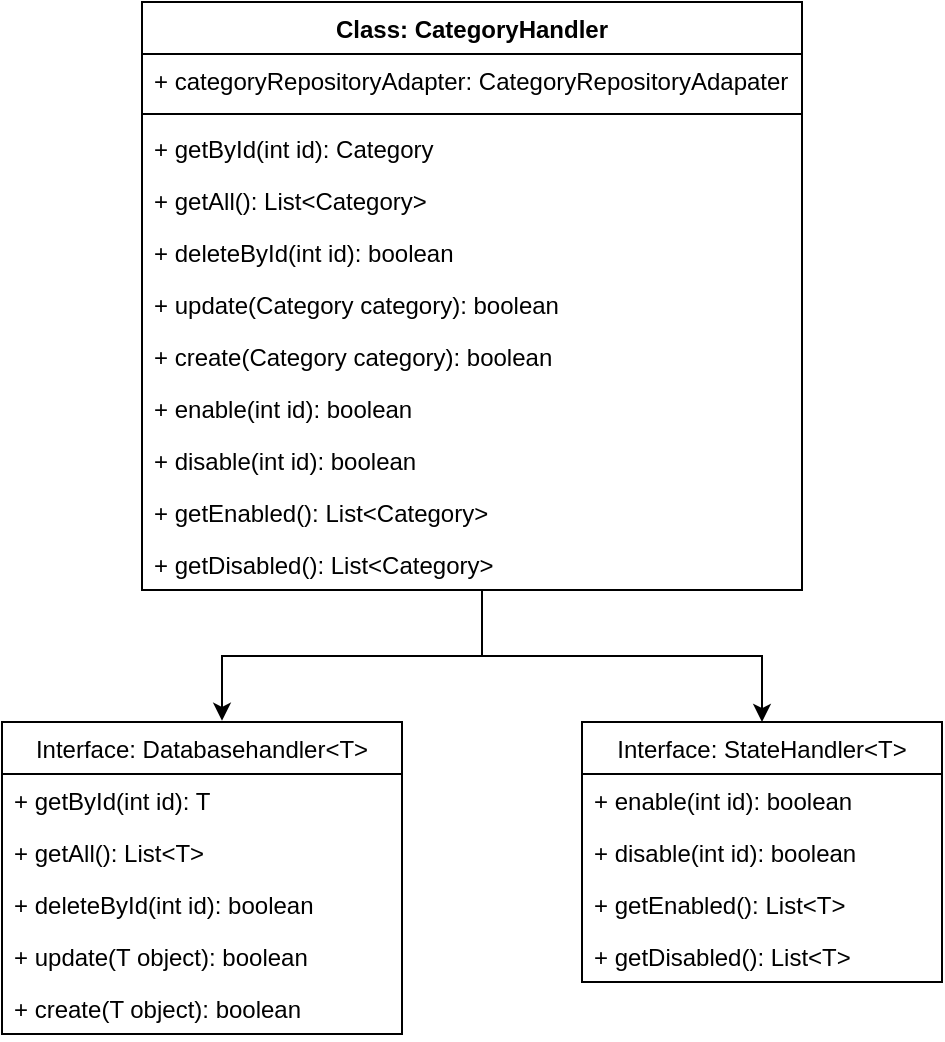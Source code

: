 <mxfile version="16.5.1" type="device" pages="15"><diagram id="Q37jmE8UTB6Pt3CiuXbD" name="SRP-1"><mxGraphModel dx="1325" dy="807" grid="1" gridSize="10" guides="1" tooltips="1" connect="1" arrows="1" fold="1" page="1" pageScale="1" pageWidth="827" pageHeight="1169" math="0" shadow="0"><root><mxCell id="0"/><mxCell id="1" parent="0"/><mxCell id="FG4O4Iv20-YGsXJtod01-39" style="edgeStyle=orthogonalEdgeStyle;rounded=0;orthogonalLoop=1;jettySize=auto;html=1;entryX=0.55;entryY=-0.004;entryDx=0;entryDy=0;entryPerimeter=0;" parent="1" source="FG4O4Iv20-YGsXJtod01-1" target="FG4O4Iv20-YGsXJtod01-25" edge="1"><mxGeometry relative="1" as="geometry"><Array as="points"><mxPoint x="360" y="367"/><mxPoint x="230" y="367"/></Array></mxGeometry></mxCell><mxCell id="FG4O4Iv20-YGsXJtod01-40" style="edgeStyle=orthogonalEdgeStyle;rounded=0;orthogonalLoop=1;jettySize=auto;html=1;entryX=0.5;entryY=0;entryDx=0;entryDy=0;" parent="1" source="FG4O4Iv20-YGsXJtod01-1" target="FG4O4Iv20-YGsXJtod01-31" edge="1"><mxGeometry relative="1" as="geometry"><Array as="points"><mxPoint x="360" y="367"/><mxPoint x="500" y="367"/></Array></mxGeometry></mxCell><mxCell id="FG4O4Iv20-YGsXJtod01-1" value="Class: CategoryHandler" style="swimlane;fontStyle=1;align=center;verticalAlign=top;childLayout=stackLayout;horizontal=1;startSize=26;horizontalStack=0;resizeParent=1;resizeParentMax=0;resizeLast=0;collapsible=1;marginBottom=0;" parent="1" vertex="1"><mxGeometry x="190" y="40" width="330" height="294" as="geometry"><mxRectangle x="80" y="40" width="130" height="26" as="alternateBounds"/></mxGeometry></mxCell><mxCell id="FG4O4Iv20-YGsXJtod01-2" value="+ categoryRepositoryAdapter: CategoryRepositoryAdapater" style="text;strokeColor=none;fillColor=none;align=left;verticalAlign=top;spacingLeft=4;spacingRight=4;overflow=hidden;rotatable=0;points=[[0,0.5],[1,0.5]];portConstraint=eastwest;" parent="FG4O4Iv20-YGsXJtod01-1" vertex="1"><mxGeometry y="26" width="330" height="26" as="geometry"/></mxCell><mxCell id="FG4O4Iv20-YGsXJtod01-3" value="" style="line;strokeWidth=1;fillColor=none;align=left;verticalAlign=middle;spacingTop=-1;spacingLeft=3;spacingRight=3;rotatable=0;labelPosition=right;points=[];portConstraint=eastwest;" parent="FG4O4Iv20-YGsXJtod01-1" vertex="1"><mxGeometry y="52" width="330" height="8" as="geometry"/></mxCell><mxCell id="FG4O4Iv20-YGsXJtod01-4" value="+ getById(int id): Category" style="text;strokeColor=none;fillColor=none;align=left;verticalAlign=top;spacingLeft=4;spacingRight=4;overflow=hidden;rotatable=0;points=[[0,0.5],[1,0.5]];portConstraint=eastwest;" parent="FG4O4Iv20-YGsXJtod01-1" vertex="1"><mxGeometry y="60" width="330" height="26" as="geometry"/></mxCell><mxCell id="FG4O4Iv20-YGsXJtod01-17" value="+ getAll(): List&lt;Category&gt;" style="text;strokeColor=none;fillColor=none;align=left;verticalAlign=top;spacingLeft=4;spacingRight=4;overflow=hidden;rotatable=0;points=[[0,0.5],[1,0.5]];portConstraint=eastwest;" parent="FG4O4Iv20-YGsXJtod01-1" vertex="1"><mxGeometry y="86" width="330" height="26" as="geometry"/></mxCell><mxCell id="FG4O4Iv20-YGsXJtod01-18" value="+ deleteById(int id): boolean" style="text;strokeColor=none;fillColor=none;align=left;verticalAlign=top;spacingLeft=4;spacingRight=4;overflow=hidden;rotatable=0;points=[[0,0.5],[1,0.5]];portConstraint=eastwest;" parent="FG4O4Iv20-YGsXJtod01-1" vertex="1"><mxGeometry y="112" width="330" height="26" as="geometry"/></mxCell><mxCell id="FG4O4Iv20-YGsXJtod01-19" value="+ update(Category category): boolean" style="text;strokeColor=none;fillColor=none;align=left;verticalAlign=top;spacingLeft=4;spacingRight=4;overflow=hidden;rotatable=0;points=[[0,0.5],[1,0.5]];portConstraint=eastwest;" parent="FG4O4Iv20-YGsXJtod01-1" vertex="1"><mxGeometry y="138" width="330" height="26" as="geometry"/></mxCell><mxCell id="FG4O4Iv20-YGsXJtod01-20" value="+ create(Category category): boolean" style="text;strokeColor=none;fillColor=none;align=left;verticalAlign=top;spacingLeft=4;spacingRight=4;overflow=hidden;rotatable=0;points=[[0,0.5],[1,0.5]];portConstraint=eastwest;" parent="FG4O4Iv20-YGsXJtod01-1" vertex="1"><mxGeometry y="164" width="330" height="26" as="geometry"/></mxCell><mxCell id="FG4O4Iv20-YGsXJtod01-21" value="+ enable(int id): boolean" style="text;strokeColor=none;fillColor=none;align=left;verticalAlign=top;spacingLeft=4;spacingRight=4;overflow=hidden;rotatable=0;points=[[0,0.5],[1,0.5]];portConstraint=eastwest;" parent="FG4O4Iv20-YGsXJtod01-1" vertex="1"><mxGeometry y="190" width="330" height="26" as="geometry"/></mxCell><mxCell id="FG4O4Iv20-YGsXJtod01-22" value="+ disable(int id): boolean" style="text;strokeColor=none;fillColor=none;align=left;verticalAlign=top;spacingLeft=4;spacingRight=4;overflow=hidden;rotatable=0;points=[[0,0.5],[1,0.5]];portConstraint=eastwest;" parent="FG4O4Iv20-YGsXJtod01-1" vertex="1"><mxGeometry y="216" width="330" height="26" as="geometry"/></mxCell><mxCell id="FG4O4Iv20-YGsXJtod01-23" value="+ getEnabled(): List&lt;Category&gt;" style="text;strokeColor=none;fillColor=none;align=left;verticalAlign=top;spacingLeft=4;spacingRight=4;overflow=hidden;rotatable=0;points=[[0,0.5],[1,0.5]];portConstraint=eastwest;" parent="FG4O4Iv20-YGsXJtod01-1" vertex="1"><mxGeometry y="242" width="330" height="26" as="geometry"/></mxCell><mxCell id="FG4O4Iv20-YGsXJtod01-24" value="+ getDisabled(): List&lt;Category&gt;" style="text;strokeColor=none;fillColor=none;align=left;verticalAlign=top;spacingLeft=4;spacingRight=4;overflow=hidden;rotatable=0;points=[[0,0.5],[1,0.5]];portConstraint=eastwest;" parent="FG4O4Iv20-YGsXJtod01-1" vertex="1"><mxGeometry y="268" width="330" height="26" as="geometry"/></mxCell><mxCell id="FG4O4Iv20-YGsXJtod01-25" value="Interface: Databasehandler&lt;T&gt;" style="swimlane;fontStyle=0;childLayout=stackLayout;horizontal=1;startSize=26;fillColor=none;horizontalStack=0;resizeParent=1;resizeParentMax=0;resizeLast=0;collapsible=1;marginBottom=0;" parent="1" vertex="1"><mxGeometry x="120" y="400" width="200" height="156" as="geometry"/></mxCell><mxCell id="FG4O4Iv20-YGsXJtod01-26" value="+ getById(int id): T" style="text;strokeColor=none;fillColor=none;align=left;verticalAlign=top;spacingLeft=4;spacingRight=4;overflow=hidden;rotatable=0;points=[[0,0.5],[1,0.5]];portConstraint=eastwest;" parent="FG4O4Iv20-YGsXJtod01-25" vertex="1"><mxGeometry y="26" width="200" height="26" as="geometry"/></mxCell><mxCell id="FG4O4Iv20-YGsXJtod01-27" value="+ getAll(): List&lt;T&gt;" style="text;strokeColor=none;fillColor=none;align=left;verticalAlign=top;spacingLeft=4;spacingRight=4;overflow=hidden;rotatable=0;points=[[0,0.5],[1,0.5]];portConstraint=eastwest;" parent="FG4O4Iv20-YGsXJtod01-25" vertex="1"><mxGeometry y="52" width="200" height="26" as="geometry"/></mxCell><mxCell id="FG4O4Iv20-YGsXJtod01-28" value="+ deleteById(int id): boolean" style="text;strokeColor=none;fillColor=none;align=left;verticalAlign=top;spacingLeft=4;spacingRight=4;overflow=hidden;rotatable=0;points=[[0,0.5],[1,0.5]];portConstraint=eastwest;" parent="FG4O4Iv20-YGsXJtod01-25" vertex="1"><mxGeometry y="78" width="200" height="26" as="geometry"/></mxCell><mxCell id="FG4O4Iv20-YGsXJtod01-29" value="+ update(T object): boolean" style="text;strokeColor=none;fillColor=none;align=left;verticalAlign=top;spacingLeft=4;spacingRight=4;overflow=hidden;rotatable=0;points=[[0,0.5],[1,0.5]];portConstraint=eastwest;" parent="FG4O4Iv20-YGsXJtod01-25" vertex="1"><mxGeometry y="104" width="200" height="26" as="geometry"/></mxCell><mxCell id="FG4O4Iv20-YGsXJtod01-30" value="+ create(T object): boolean" style="text;strokeColor=none;fillColor=none;align=left;verticalAlign=top;spacingLeft=4;spacingRight=4;overflow=hidden;rotatable=0;points=[[0,0.5],[1,0.5]];portConstraint=eastwest;" parent="FG4O4Iv20-YGsXJtod01-25" vertex="1"><mxGeometry y="130" width="200" height="26" as="geometry"/></mxCell><mxCell id="FG4O4Iv20-YGsXJtod01-31" value="Interface: StateHandler&lt;T&gt;" style="swimlane;fontStyle=0;childLayout=stackLayout;horizontal=1;startSize=26;fillColor=none;horizontalStack=0;resizeParent=1;resizeParentMax=0;resizeLast=0;collapsible=1;marginBottom=0;" parent="1" vertex="1"><mxGeometry x="410" y="400" width="180" height="130" as="geometry"/></mxCell><mxCell id="FG4O4Iv20-YGsXJtod01-32" value="+ enable(int id): boolean" style="text;strokeColor=none;fillColor=none;align=left;verticalAlign=top;spacingLeft=4;spacingRight=4;overflow=hidden;rotatable=0;points=[[0,0.5],[1,0.5]];portConstraint=eastwest;" parent="FG4O4Iv20-YGsXJtod01-31" vertex="1"><mxGeometry y="26" width="180" height="26" as="geometry"/></mxCell><mxCell id="FG4O4Iv20-YGsXJtod01-33" value="+ disable(int id): boolean" style="text;strokeColor=none;fillColor=none;align=left;verticalAlign=top;spacingLeft=4;spacingRight=4;overflow=hidden;rotatable=0;points=[[0,0.5],[1,0.5]];portConstraint=eastwest;" parent="FG4O4Iv20-YGsXJtod01-31" vertex="1"><mxGeometry y="52" width="180" height="26" as="geometry"/></mxCell><mxCell id="FG4O4Iv20-YGsXJtod01-34" value="+ getEnabled(): List&lt;T&gt;" style="text;strokeColor=none;fillColor=none;align=left;verticalAlign=top;spacingLeft=4;spacingRight=4;overflow=hidden;rotatable=0;points=[[0,0.5],[1,0.5]];portConstraint=eastwest;" parent="FG4O4Iv20-YGsXJtod01-31" vertex="1"><mxGeometry y="78" width="180" height="26" as="geometry"/></mxCell><mxCell id="FG4O4Iv20-YGsXJtod01-37" value="+ getDisabled(): List&lt;T&gt;" style="text;strokeColor=none;fillColor=none;align=left;verticalAlign=top;spacingLeft=4;spacingRight=4;overflow=hidden;rotatable=0;points=[[0,0.5],[1,0.5]];portConstraint=eastwest;" parent="FG4O4Iv20-YGsXJtod01-31" vertex="1"><mxGeometry y="104" width="180" height="26" as="geometry"/></mxCell></root></mxGraphModel></diagram><diagram id="Jz-_jJCVCb7QFu4ckZi3" name="SRP-2"><mxGraphModel dx="977" dy="709" grid="1" gridSize="10" guides="1" tooltips="1" connect="1" arrows="1" fold="1" page="1" pageScale="1" pageWidth="827" pageHeight="1169" math="0" shadow="0"><root><mxCell id="0"/><mxCell id="1" parent="0"/><mxCell id="tWLV5fgX-HWHKoQX7SCj-1" style="edgeStyle=orthogonalEdgeStyle;rounded=0;orthogonalLoop=1;jettySize=auto;html=1;entryX=0.55;entryY=-0.004;entryDx=0;entryDy=0;entryPerimeter=0;" parent="1" source="tWLV5fgX-HWHKoQX7SCj-3" target="tWLV5fgX-HWHKoQX7SCj-15" edge="1"><mxGeometry relative="1" as="geometry"/></mxCell><mxCell id="tWLV5fgX-HWHKoQX7SCj-2" style="edgeStyle=orthogonalEdgeStyle;rounded=0;orthogonalLoop=1;jettySize=auto;html=1;entryX=0.5;entryY=0;entryDx=0;entryDy=0;" parent="1" source="tWLV5fgX-HWHKoQX7SCj-3" target="tWLV5fgX-HWHKoQX7SCj-21" edge="1"><mxGeometry relative="1" as="geometry"/></mxCell><mxCell id="tWLV5fgX-HWHKoQX7SCj-3" value="Class: CompanyHandler" style="swimlane;fontStyle=1;align=center;verticalAlign=top;childLayout=stackLayout;horizontal=1;startSize=26;horizontalStack=0;resizeParent=1;resizeParentMax=0;resizeLast=0;collapsible=1;marginBottom=0;" parent="1" vertex="1"><mxGeometry x="190" y="40" width="340" height="294" as="geometry"><mxRectangle x="80" y="40" width="130" height="26" as="alternateBounds"/></mxGeometry></mxCell><mxCell id="tWLV5fgX-HWHKoQX7SCj-4" value="+ companyRepositoryAdapter: CompanyRepositoryAdapater" style="text;strokeColor=none;fillColor=none;align=left;verticalAlign=top;spacingLeft=4;spacingRight=4;overflow=hidden;rotatable=0;points=[[0,0.5],[1,0.5]];portConstraint=eastwest;" parent="tWLV5fgX-HWHKoQX7SCj-3" vertex="1"><mxGeometry y="26" width="340" height="26" as="geometry"/></mxCell><mxCell id="tWLV5fgX-HWHKoQX7SCj-5" value="" style="line;strokeWidth=1;fillColor=none;align=left;verticalAlign=middle;spacingTop=-1;spacingLeft=3;spacingRight=3;rotatable=0;labelPosition=right;points=[];portConstraint=eastwest;" parent="tWLV5fgX-HWHKoQX7SCj-3" vertex="1"><mxGeometry y="52" width="340" height="8" as="geometry"/></mxCell><mxCell id="tWLV5fgX-HWHKoQX7SCj-6" value="+ getById(int id): Company" style="text;strokeColor=none;fillColor=none;align=left;verticalAlign=top;spacingLeft=4;spacingRight=4;overflow=hidden;rotatable=0;points=[[0,0.5],[1,0.5]];portConstraint=eastwest;" parent="tWLV5fgX-HWHKoQX7SCj-3" vertex="1"><mxGeometry y="60" width="340" height="26" as="geometry"/></mxCell><mxCell id="tWLV5fgX-HWHKoQX7SCj-7" value="+ getAll(): List&lt;Company&gt;" style="text;strokeColor=none;fillColor=none;align=left;verticalAlign=top;spacingLeft=4;spacingRight=4;overflow=hidden;rotatable=0;points=[[0,0.5],[1,0.5]];portConstraint=eastwest;" parent="tWLV5fgX-HWHKoQX7SCj-3" vertex="1"><mxGeometry y="86" width="340" height="26" as="geometry"/></mxCell><mxCell id="tWLV5fgX-HWHKoQX7SCj-8" value="+ deleteById(int id): boolean" style="text;strokeColor=none;fillColor=none;align=left;verticalAlign=top;spacingLeft=4;spacingRight=4;overflow=hidden;rotatable=0;points=[[0,0.5],[1,0.5]];portConstraint=eastwest;" parent="tWLV5fgX-HWHKoQX7SCj-3" vertex="1"><mxGeometry y="112" width="340" height="26" as="geometry"/></mxCell><mxCell id="tWLV5fgX-HWHKoQX7SCj-9" value="+ update(Company company): boolean" style="text;strokeColor=none;fillColor=none;align=left;verticalAlign=top;spacingLeft=4;spacingRight=4;overflow=hidden;rotatable=0;points=[[0,0.5],[1,0.5]];portConstraint=eastwest;" parent="tWLV5fgX-HWHKoQX7SCj-3" vertex="1"><mxGeometry y="138" width="340" height="26" as="geometry"/></mxCell><mxCell id="tWLV5fgX-HWHKoQX7SCj-10" value="+ create(Company company): boolean" style="text;strokeColor=none;fillColor=none;align=left;verticalAlign=top;spacingLeft=4;spacingRight=4;overflow=hidden;rotatable=0;points=[[0,0.5],[1,0.5]];portConstraint=eastwest;" parent="tWLV5fgX-HWHKoQX7SCj-3" vertex="1"><mxGeometry y="164" width="340" height="26" as="geometry"/></mxCell><mxCell id="tWLV5fgX-HWHKoQX7SCj-11" value="+ enable(int id): boolean" style="text;strokeColor=none;fillColor=none;align=left;verticalAlign=top;spacingLeft=4;spacingRight=4;overflow=hidden;rotatable=0;points=[[0,0.5],[1,0.5]];portConstraint=eastwest;" parent="tWLV5fgX-HWHKoQX7SCj-3" vertex="1"><mxGeometry y="190" width="340" height="26" as="geometry"/></mxCell><mxCell id="tWLV5fgX-HWHKoQX7SCj-12" value="+ disable(int id): boolean" style="text;strokeColor=none;fillColor=none;align=left;verticalAlign=top;spacingLeft=4;spacingRight=4;overflow=hidden;rotatable=0;points=[[0,0.5],[1,0.5]];portConstraint=eastwest;" parent="tWLV5fgX-HWHKoQX7SCj-3" vertex="1"><mxGeometry y="216" width="340" height="26" as="geometry"/></mxCell><mxCell id="tWLV5fgX-HWHKoQX7SCj-13" value="+ getEnabled(): List&lt;Company&gt;" style="text;strokeColor=none;fillColor=none;align=left;verticalAlign=top;spacingLeft=4;spacingRight=4;overflow=hidden;rotatable=0;points=[[0,0.5],[1,0.5]];portConstraint=eastwest;" parent="tWLV5fgX-HWHKoQX7SCj-3" vertex="1"><mxGeometry y="242" width="340" height="26" as="geometry"/></mxCell><mxCell id="tWLV5fgX-HWHKoQX7SCj-14" value="+ getDisabled(): List&lt;Company&gt;" style="text;strokeColor=none;fillColor=none;align=left;verticalAlign=top;spacingLeft=4;spacingRight=4;overflow=hidden;rotatable=0;points=[[0,0.5],[1,0.5]];portConstraint=eastwest;" parent="tWLV5fgX-HWHKoQX7SCj-3" vertex="1"><mxGeometry y="268" width="340" height="26" as="geometry"/></mxCell><mxCell id="tWLV5fgX-HWHKoQX7SCj-15" value="Interface: Databasehandler&lt;T&gt;" style="swimlane;fontStyle=0;childLayout=stackLayout;horizontal=1;startSize=26;fillColor=none;horizontalStack=0;resizeParent=1;resizeParentMax=0;resizeLast=0;collapsible=1;marginBottom=0;" parent="1" vertex="1"><mxGeometry x="140" y="387" width="200" height="156" as="geometry"/></mxCell><mxCell id="tWLV5fgX-HWHKoQX7SCj-16" value="+ getById(int id): T" style="text;strokeColor=none;fillColor=none;align=left;verticalAlign=top;spacingLeft=4;spacingRight=4;overflow=hidden;rotatable=0;points=[[0,0.5],[1,0.5]];portConstraint=eastwest;" parent="tWLV5fgX-HWHKoQX7SCj-15" vertex="1"><mxGeometry y="26" width="200" height="26" as="geometry"/></mxCell><mxCell id="tWLV5fgX-HWHKoQX7SCj-17" value="+ getAll(): List&lt;T&gt;" style="text;strokeColor=none;fillColor=none;align=left;verticalAlign=top;spacingLeft=4;spacingRight=4;overflow=hidden;rotatable=0;points=[[0,0.5],[1,0.5]];portConstraint=eastwest;" parent="tWLV5fgX-HWHKoQX7SCj-15" vertex="1"><mxGeometry y="52" width="200" height="26" as="geometry"/></mxCell><mxCell id="tWLV5fgX-HWHKoQX7SCj-18" value="+ deleteById(int id): boolean" style="text;strokeColor=none;fillColor=none;align=left;verticalAlign=top;spacingLeft=4;spacingRight=4;overflow=hidden;rotatable=0;points=[[0,0.5],[1,0.5]];portConstraint=eastwest;" parent="tWLV5fgX-HWHKoQX7SCj-15" vertex="1"><mxGeometry y="78" width="200" height="26" as="geometry"/></mxCell><mxCell id="tWLV5fgX-HWHKoQX7SCj-19" value="+ update(T object): boolean" style="text;strokeColor=none;fillColor=none;align=left;verticalAlign=top;spacingLeft=4;spacingRight=4;overflow=hidden;rotatable=0;points=[[0,0.5],[1,0.5]];portConstraint=eastwest;" parent="tWLV5fgX-HWHKoQX7SCj-15" vertex="1"><mxGeometry y="104" width="200" height="26" as="geometry"/></mxCell><mxCell id="tWLV5fgX-HWHKoQX7SCj-20" value="+ create(T object): boolean" style="text;strokeColor=none;fillColor=none;align=left;verticalAlign=top;spacingLeft=4;spacingRight=4;overflow=hidden;rotatable=0;points=[[0,0.5],[1,0.5]];portConstraint=eastwest;" parent="tWLV5fgX-HWHKoQX7SCj-15" vertex="1"><mxGeometry y="130" width="200" height="26" as="geometry"/></mxCell><mxCell id="tWLV5fgX-HWHKoQX7SCj-21" value="Interface: StateHandler&lt;T&gt;" style="swimlane;fontStyle=0;childLayout=stackLayout;horizontal=1;startSize=26;fillColor=none;horizontalStack=0;resizeParent=1;resizeParentMax=0;resizeLast=0;collapsible=1;marginBottom=0;" parent="1" vertex="1"><mxGeometry x="400" y="387" width="180" height="130" as="geometry"/></mxCell><mxCell id="tWLV5fgX-HWHKoQX7SCj-22" value="+ enable(int id): boolean" style="text;strokeColor=none;fillColor=none;align=left;verticalAlign=top;spacingLeft=4;spacingRight=4;overflow=hidden;rotatable=0;points=[[0,0.5],[1,0.5]];portConstraint=eastwest;" parent="tWLV5fgX-HWHKoQX7SCj-21" vertex="1"><mxGeometry y="26" width="180" height="26" as="geometry"/></mxCell><mxCell id="tWLV5fgX-HWHKoQX7SCj-23" value="+ disable(int id): boolean" style="text;strokeColor=none;fillColor=none;align=left;verticalAlign=top;spacingLeft=4;spacingRight=4;overflow=hidden;rotatable=0;points=[[0,0.5],[1,0.5]];portConstraint=eastwest;" parent="tWLV5fgX-HWHKoQX7SCj-21" vertex="1"><mxGeometry y="52" width="180" height="26" as="geometry"/></mxCell><mxCell id="tWLV5fgX-HWHKoQX7SCj-24" value="+ getEnabled(): List&lt;T&gt;" style="text;strokeColor=none;fillColor=none;align=left;verticalAlign=top;spacingLeft=4;spacingRight=4;overflow=hidden;rotatable=0;points=[[0,0.5],[1,0.5]];portConstraint=eastwest;" parent="tWLV5fgX-HWHKoQX7SCj-21" vertex="1"><mxGeometry y="78" width="180" height="26" as="geometry"/></mxCell><mxCell id="tWLV5fgX-HWHKoQX7SCj-25" value="+ getDisabled(): List&lt;T&gt;" style="text;strokeColor=none;fillColor=none;align=left;verticalAlign=top;spacingLeft=4;spacingRight=4;overflow=hidden;rotatable=0;points=[[0,0.5],[1,0.5]];portConstraint=eastwest;" parent="tWLV5fgX-HWHKoQX7SCj-21" vertex="1"><mxGeometry y="104" width="180" height="26" as="geometry"/></mxCell></root></mxGraphModel></diagram><diagram id="daoo9FHSWgM-6mzL81V_" name="SRP-3"><mxGraphModel dx="977" dy="709" grid="1" gridSize="10" guides="1" tooltips="1" connect="1" arrows="1" fold="1" page="1" pageScale="1" pageWidth="827" pageHeight="1169" math="0" shadow="0"><root><mxCell id="0"/><mxCell id="1" parent="0"/><mxCell id="IR7jOXUsvonKSK8KpxXM-1" style="edgeStyle=orthogonalEdgeStyle;rounded=0;orthogonalLoop=1;jettySize=auto;html=1;entryX=0.5;entryY=0;entryDx=0;entryDy=0;" parent="1" source="UN2r4e3C0q7u-kqUuNx_-1" target="UN2r4e3C0q7u-kqUuNx_-5" edge="1"><mxGeometry relative="1" as="geometry"/></mxCell><mxCell id="UN2r4e3C0q7u-kqUuNx_-1" value="Class: CreateCategory" style="swimlane;fontStyle=1;align=center;verticalAlign=top;childLayout=stackLayout;horizontal=1;startSize=26;horizontalStack=0;resizeParent=1;resizeParentMax=0;resizeLast=0;collapsible=1;marginBottom=0;" parent="1" vertex="1"><mxGeometry x="40" y="80" width="310" height="112" as="geometry"/></mxCell><mxCell id="UN2r4e3C0q7u-kqUuNx_-2" value="+ CHARSET: Charset" style="text;strokeColor=none;fillColor=none;align=left;verticalAlign=top;spacingLeft=4;spacingRight=4;overflow=hidden;rotatable=0;points=[[0,0.5],[1,0.5]];portConstraint=eastwest;" parent="UN2r4e3C0q7u-kqUuNx_-1" vertex="1"><mxGeometry y="26" width="310" height="26" as="geometry"/></mxCell><mxCell id="IR7jOXUsvonKSK8KpxXM-2" value="+ NO_RESPONSE_LENGTH: int" style="text;strokeColor=none;fillColor=none;align=left;verticalAlign=top;spacingLeft=4;spacingRight=4;overflow=hidden;rotatable=0;points=[[0,0.5],[1,0.5]];portConstraint=eastwest;" parent="UN2r4e3C0q7u-kqUuNx_-1" vertex="1"><mxGeometry y="52" width="310" height="26" as="geometry"/></mxCell><mxCell id="UN2r4e3C0q7u-kqUuNx_-3" value="" style="line;strokeWidth=1;fillColor=none;align=left;verticalAlign=middle;spacingTop=-1;spacingLeft=3;spacingRight=3;rotatable=0;labelPosition=right;points=[];portConstraint=eastwest;" parent="UN2r4e3C0q7u-kqUuNx_-1" vertex="1"><mxGeometry y="78" width="310" height="8" as="geometry"/></mxCell><mxCell id="UN2r4e3C0q7u-kqUuNx_-4" value="+ addPostHandler(HttpServer server, String path): void" style="text;strokeColor=none;fillColor=none;align=left;verticalAlign=top;spacingLeft=4;spacingRight=4;overflow=hidden;rotatable=0;points=[[0,0.5],[1,0.5]];portConstraint=eastwest;" parent="UN2r4e3C0q7u-kqUuNx_-1" vertex="1"><mxGeometry y="86" width="310" height="26" as="geometry"/></mxCell><mxCell id="UN2r4e3C0q7u-kqUuNx_-5" value="Interface: PostHandler" style="swimlane;fontStyle=0;childLayout=stackLayout;horizontal=1;startSize=26;fillColor=none;horizontalStack=0;resizeParent=1;resizeParentMax=0;resizeLast=0;collapsible=1;marginBottom=0;" parent="1" vertex="1"><mxGeometry x="40" y="240" width="310" height="52" as="geometry"/></mxCell><mxCell id="UN2r4e3C0q7u-kqUuNx_-6" value="+ addPostHandler(HttpServer server, String path): void" style="text;strokeColor=none;fillColor=none;align=left;verticalAlign=top;spacingLeft=4;spacingRight=4;overflow=hidden;rotatable=0;points=[[0,0.5],[1,0.5]];portConstraint=eastwest;" parent="UN2r4e3C0q7u-kqUuNx_-5" vertex="1"><mxGeometry y="26" width="310" height="26" as="geometry"/></mxCell></root></mxGraphModel></diagram><diagram id="F4NO4ZAcgp8TjKPw44pK" name="OCP-1"><mxGraphModel dx="1181" dy="857" grid="1" gridSize="10" guides="1" tooltips="1" connect="1" arrows="1" fold="1" page="1" pageScale="1" pageWidth="827" pageHeight="1169" math="0" shadow="0"><root><mxCell id="0"/><mxCell id="1" parent="0"/><mxCell id="k5caKEy3Od46XIcTRw5_-14" style="edgeStyle=orthogonalEdgeStyle;rounded=0;orthogonalLoop=1;jettySize=auto;html=1;entryX=0.5;entryY=0;entryDx=0;entryDy=0;" parent="1" source="npUwUl2vJej7vezmRA3c-1" target="k5caKEy3Od46XIcTRw5_-4" edge="1"><mxGeometry relative="1" as="geometry"/></mxCell><mxCell id="npUwUl2vJej7vezmRA3c-1" value="Class: CSVDocumentPrinter" style="swimlane;fontStyle=1;align=center;verticalAlign=top;childLayout=stackLayout;horizontal=1;startSize=26;horizontalStack=0;resizeParent=1;resizeParentMax=0;resizeLast=0;collapsible=1;marginBottom=0;" parent="1" vertex="1"><mxGeometry x="40" y="110" width="440" height="216" as="geometry"/></mxCell><mxCell id="npUwUl2vJej7vezmRA3c-3" value="" style="line;strokeWidth=1;fillColor=none;align=left;verticalAlign=middle;spacingTop=-1;spacingLeft=3;spacingRight=3;rotatable=0;labelPosition=right;points=[];portConstraint=eastwest;" parent="npUwUl2vJej7vezmRA3c-1" vertex="1"><mxGeometry y="26" width="440" height="8" as="geometry"/></mxCell><mxCell id="npUwUl2vJej7vezmRA3c-4" value="+ printHeader(HistoryDocumentHeader historyDocumentHeader): StringBuilder" style="text;strokeColor=none;fillColor=none;align=left;verticalAlign=top;spacingLeft=4;spacingRight=4;overflow=hidden;rotatable=0;points=[[0,0.5],[1,0.5]];portConstraint=eastwest;" parent="npUwUl2vJej7vezmRA3c-1" vertex="1"><mxGeometry y="34" width="440" height="26" as="geometry"/></mxCell><mxCell id="k5caKEy3Od46XIcTRw5_-1" value="+ printElement(HistoryElement historyElement): StringBuilder" style="text;strokeColor=none;fillColor=none;align=left;verticalAlign=top;spacingLeft=4;spacingRight=4;overflow=hidden;rotatable=0;points=[[0,0.5],[1,0.5]];portConstraint=eastwest;" parent="npUwUl2vJej7vezmRA3c-1" vertex="1"><mxGeometry y="60" width="440" height="26" as="geometry"/></mxCell><mxCell id="k5caKEy3Od46XIcTRw5_-2" value="+ printHeaderLineForEntries(): StringBuilder" style="text;strokeColor=none;fillColor=none;align=left;verticalAlign=top;spacingLeft=4;spacingRight=4;overflow=hidden;rotatable=0;points=[[0,0.5],[1,0.5]];portConstraint=eastwest;" parent="npUwUl2vJej7vezmRA3c-1" vertex="1"><mxGeometry y="86" width="440" height="26" as="geometry"/></mxCell><mxCell id="k5caKEy3Od46XIcTRw5_-3" value="+ printEntry(PurchaseEntry purchaseEntry): StringBuilder" style="text;strokeColor=none;fillColor=none;align=left;verticalAlign=top;spacingLeft=4;spacingRight=4;overflow=hidden;rotatable=0;points=[[0,0.5],[1,0.5]];portConstraint=eastwest;" parent="npUwUl2vJej7vezmRA3c-1" vertex="1"><mxGeometry y="112" width="440" height="26" as="geometry"/></mxCell><mxCell id="-iR37PscYWLIHBINivRf-5" value="+ printPurchaseEntryStart(): String" style="text;strokeColor=none;fillColor=none;align=left;verticalAlign=top;spacingLeft=4;spacingRight=4;overflow=hidden;rotatable=0;points=[[0,0.5],[1,0.5]];portConstraint=eastwest;" vertex="1" parent="npUwUl2vJej7vezmRA3c-1"><mxGeometry y="138" width="440" height="26" as="geometry"/></mxCell><mxCell id="-iR37PscYWLIHBINivRf-7" value="+ printPurchaseEntrySeperator(): String" style="text;strokeColor=none;fillColor=none;align=left;verticalAlign=top;spacingLeft=4;spacingRight=4;overflow=hidden;rotatable=0;points=[[0,0.5],[1,0.5]];portConstraint=eastwest;" vertex="1" parent="npUwUl2vJej7vezmRA3c-1"><mxGeometry y="164" width="440" height="26" as="geometry"/></mxCell><mxCell id="-iR37PscYWLIHBINivRf-8" value="+ printPurchaseEntryEnd(): String" style="text;strokeColor=none;fillColor=none;align=left;verticalAlign=top;spacingLeft=4;spacingRight=4;overflow=hidden;rotatable=0;points=[[0,0.5],[1,0.5]];portConstraint=eastwest;" vertex="1" parent="npUwUl2vJej7vezmRA3c-1"><mxGeometry y="190" width="440" height="26" as="geometry"/></mxCell><mxCell id="k5caKEy3Od46XIcTRw5_-4" value="Interface: DocumentPrinter" style="swimlane;fontStyle=0;childLayout=stackLayout;horizontal=1;startSize=26;fillColor=none;horizontalStack=0;resizeParent=1;resizeParentMax=0;resizeLast=0;collapsible=1;marginBottom=0;" parent="1" vertex="1"><mxGeometry x="40" y="400" width="440" height="182" as="geometry"/></mxCell><mxCell id="k5caKEy3Od46XIcTRw5_-5" value="+ printHeader(HistoryDocumentHeader historyDocumentHeader): StringBuilder" style="text;strokeColor=none;fillColor=none;align=left;verticalAlign=top;spacingLeft=4;spacingRight=4;overflow=hidden;rotatable=0;points=[[0,0.5],[1,0.5]];portConstraint=eastwest;" parent="k5caKEy3Od46XIcTRw5_-4" vertex="1"><mxGeometry y="26" width="440" height="26" as="geometry"/></mxCell><mxCell id="k5caKEy3Od46XIcTRw5_-6" value="+ printElement(HistoryElement historyElement): StringBuilder" style="text;strokeColor=none;fillColor=none;align=left;verticalAlign=top;spacingLeft=4;spacingRight=4;overflow=hidden;rotatable=0;points=[[0,0.5],[1,0.5]];portConstraint=eastwest;" parent="k5caKEy3Od46XIcTRw5_-4" vertex="1"><mxGeometry y="52" width="440" height="26" as="geometry"/></mxCell><mxCell id="k5caKEy3Od46XIcTRw5_-7" value="+ printEntry(PurchaseEntry purchaseEntry): StringBuilder" style="text;strokeColor=none;fillColor=none;align=left;verticalAlign=top;spacingLeft=4;spacingRight=4;overflow=hidden;rotatable=0;points=[[0,0.5],[1,0.5]];portConstraint=eastwest;" parent="k5caKEy3Od46XIcTRw5_-4" vertex="1"><mxGeometry y="78" width="440" height="26" as="geometry"/></mxCell><mxCell id="-iR37PscYWLIHBINivRf-27" value="+ printPurchaseEntryStart(): String" style="text;strokeColor=none;fillColor=none;align=left;verticalAlign=top;spacingLeft=4;spacingRight=4;overflow=hidden;rotatable=0;points=[[0,0.5],[1,0.5]];portConstraint=eastwest;" vertex="1" parent="k5caKEy3Od46XIcTRw5_-4"><mxGeometry y="104" width="440" height="26" as="geometry"/></mxCell><mxCell id="-iR37PscYWLIHBINivRf-28" value="+ printPurchaseEntrySeperator(): String" style="text;strokeColor=none;fillColor=none;align=left;verticalAlign=top;spacingLeft=4;spacingRight=4;overflow=hidden;rotatable=0;points=[[0,0.5],[1,0.5]];portConstraint=eastwest;" vertex="1" parent="k5caKEy3Od46XIcTRw5_-4"><mxGeometry y="130" width="440" height="26" as="geometry"/></mxCell><mxCell id="-iR37PscYWLIHBINivRf-29" value="+ printPurchaseEntryEnd(): String" style="text;strokeColor=none;fillColor=none;align=left;verticalAlign=top;spacingLeft=4;spacingRight=4;overflow=hidden;rotatable=0;points=[[0,0.5],[1,0.5]];portConstraint=eastwest;" vertex="1" parent="k5caKEy3Od46XIcTRw5_-4"><mxGeometry y="156" width="440" height="26" as="geometry"/></mxCell><mxCell id="k5caKEy3Od46XIcTRw5_-15" style="edgeStyle=orthogonalEdgeStyle;rounded=0;orthogonalLoop=1;jettySize=auto;html=1;entryX=0.5;entryY=0;entryDx=0;entryDy=0;" parent="1" source="k5caKEy3Od46XIcTRw5_-8" target="k5caKEy3Od46XIcTRw5_-4" edge="1"><mxGeometry relative="1" as="geometry"><Array as="points"><mxPoint x="740" y="370"/><mxPoint x="260" y="370"/></Array></mxGeometry></mxCell><mxCell id="k5caKEy3Od46XIcTRw5_-8" value="Class: XMLDocumentPrinter" style="swimlane;fontStyle=1;align=center;verticalAlign=top;childLayout=stackLayout;horizontal=1;startSize=26;horizontalStack=0;resizeParent=1;resizeParentMax=0;resizeLast=0;collapsible=1;marginBottom=0;" parent="1" vertex="1"><mxGeometry x="520" y="110" width="440" height="190" as="geometry"/></mxCell><mxCell id="k5caKEy3Od46XIcTRw5_-9" value="" style="line;strokeWidth=1;fillColor=none;align=left;verticalAlign=middle;spacingTop=-1;spacingLeft=3;spacingRight=3;rotatable=0;labelPosition=right;points=[];portConstraint=eastwest;" parent="k5caKEy3Od46XIcTRw5_-8" vertex="1"><mxGeometry y="26" width="440" height="8" as="geometry"/></mxCell><mxCell id="k5caKEy3Od46XIcTRw5_-10" value="+ printHeader(HistoryDocumentHeader historyDocumentHeader): StringBuilder" style="text;strokeColor=none;fillColor=none;align=left;verticalAlign=top;spacingLeft=4;spacingRight=4;overflow=hidden;rotatable=0;points=[[0,0.5],[1,0.5]];portConstraint=eastwest;" parent="k5caKEy3Od46XIcTRw5_-8" vertex="1"><mxGeometry y="34" width="440" height="26" as="geometry"/></mxCell><mxCell id="k5caKEy3Od46XIcTRw5_-11" value="+ printElement(HistoryElement historyElement): StringBuilder" style="text;strokeColor=none;fillColor=none;align=left;verticalAlign=top;spacingLeft=4;spacingRight=4;overflow=hidden;rotatable=0;points=[[0,0.5],[1,0.5]];portConstraint=eastwest;" parent="k5caKEy3Od46XIcTRw5_-8" vertex="1"><mxGeometry y="60" width="440" height="26" as="geometry"/></mxCell><mxCell id="k5caKEy3Od46XIcTRw5_-13" value="+ printEntry(PurchaseEntry purchaseEntry): StringBuilder" style="text;strokeColor=none;fillColor=none;align=left;verticalAlign=top;spacingLeft=4;spacingRight=4;overflow=hidden;rotatable=0;points=[[0,0.5],[1,0.5]];portConstraint=eastwest;" parent="k5caKEy3Od46XIcTRw5_-8" vertex="1"><mxGeometry y="86" width="440" height="26" as="geometry"/></mxCell><mxCell id="-iR37PscYWLIHBINivRf-12" value="+ printPurchaseEntryStart(): String" style="text;strokeColor=none;fillColor=none;align=left;verticalAlign=top;spacingLeft=4;spacingRight=4;overflow=hidden;rotatable=0;points=[[0,0.5],[1,0.5]];portConstraint=eastwest;" vertex="1" parent="k5caKEy3Od46XIcTRw5_-8"><mxGeometry y="112" width="440" height="26" as="geometry"/></mxCell><mxCell id="-iR37PscYWLIHBINivRf-13" value="+ printPurchaseEntrySeperator(): String" style="text;strokeColor=none;fillColor=none;align=left;verticalAlign=top;spacingLeft=4;spacingRight=4;overflow=hidden;rotatable=0;points=[[0,0.5],[1,0.5]];portConstraint=eastwest;" vertex="1" parent="k5caKEy3Od46XIcTRw5_-8"><mxGeometry y="138" width="440" height="26" as="geometry"/></mxCell><mxCell id="-iR37PscYWLIHBINivRf-14" value="+ printPurchaseEntryEnd(): String" style="text;strokeColor=none;fillColor=none;align=left;verticalAlign=top;spacingLeft=4;spacingRight=4;overflow=hidden;rotatable=0;points=[[0,0.5],[1,0.5]];portConstraint=eastwest;" vertex="1" parent="k5caKEy3Od46XIcTRw5_-8"><mxGeometry y="164" width="440" height="26" as="geometry"/></mxCell><mxCell id="-iR37PscYWLIHBINivRf-26" style="edgeStyle=orthogonalEdgeStyle;rounded=0;orthogonalLoop=1;jettySize=auto;html=1;entryX=0.5;entryY=0;entryDx=0;entryDy=0;" edge="1" parent="1" source="-iR37PscYWLIHBINivRf-18" target="k5caKEy3Od46XIcTRw5_-4"><mxGeometry relative="1" as="geometry"><Array as="points"><mxPoint x="1220" y="370"/><mxPoint x="260" y="370"/></Array></mxGeometry></mxCell><mxCell id="-iR37PscYWLIHBINivRf-18" value="Class: JSONDocumentPrinter" style="swimlane;fontStyle=1;align=center;verticalAlign=top;childLayout=stackLayout;horizontal=1;startSize=26;horizontalStack=0;resizeParent=1;resizeParentMax=0;resizeLast=0;collapsible=1;marginBottom=0;" vertex="1" parent="1"><mxGeometry x="1000" y="110" width="440" height="190" as="geometry"/></mxCell><mxCell id="-iR37PscYWLIHBINivRf-19" value="" style="line;strokeWidth=1;fillColor=none;align=left;verticalAlign=middle;spacingTop=-1;spacingLeft=3;spacingRight=3;rotatable=0;labelPosition=right;points=[];portConstraint=eastwest;" vertex="1" parent="-iR37PscYWLIHBINivRf-18"><mxGeometry y="26" width="440" height="8" as="geometry"/></mxCell><mxCell id="-iR37PscYWLIHBINivRf-20" value="+ printHeader(HistoryDocumentHeader historyDocumentHeader): StringBuilder" style="text;strokeColor=none;fillColor=none;align=left;verticalAlign=top;spacingLeft=4;spacingRight=4;overflow=hidden;rotatable=0;points=[[0,0.5],[1,0.5]];portConstraint=eastwest;" vertex="1" parent="-iR37PscYWLIHBINivRf-18"><mxGeometry y="34" width="440" height="26" as="geometry"/></mxCell><mxCell id="-iR37PscYWLIHBINivRf-21" value="+ printElement(HistoryElement historyElement): StringBuilder" style="text;strokeColor=none;fillColor=none;align=left;verticalAlign=top;spacingLeft=4;spacingRight=4;overflow=hidden;rotatable=0;points=[[0,0.5],[1,0.5]];portConstraint=eastwest;" vertex="1" parent="-iR37PscYWLIHBINivRf-18"><mxGeometry y="60" width="440" height="26" as="geometry"/></mxCell><mxCell id="-iR37PscYWLIHBINivRf-22" value="+ printEntry(PurchaseEntry purchaseEntry): StringBuilder" style="text;strokeColor=none;fillColor=none;align=left;verticalAlign=top;spacingLeft=4;spacingRight=4;overflow=hidden;rotatable=0;points=[[0,0.5],[1,0.5]];portConstraint=eastwest;" vertex="1" parent="-iR37PscYWLIHBINivRf-18"><mxGeometry y="86" width="440" height="26" as="geometry"/></mxCell><mxCell id="-iR37PscYWLIHBINivRf-23" value="+ printPurchaseEntryStart(): String" style="text;strokeColor=none;fillColor=none;align=left;verticalAlign=top;spacingLeft=4;spacingRight=4;overflow=hidden;rotatable=0;points=[[0,0.5],[1,0.5]];portConstraint=eastwest;" vertex="1" parent="-iR37PscYWLIHBINivRf-18"><mxGeometry y="112" width="440" height="26" as="geometry"/></mxCell><mxCell id="-iR37PscYWLIHBINivRf-24" value="+ printPurchaseEntrySeperator(): String" style="text;strokeColor=none;fillColor=none;align=left;verticalAlign=top;spacingLeft=4;spacingRight=4;overflow=hidden;rotatable=0;points=[[0,0.5],[1,0.5]];portConstraint=eastwest;" vertex="1" parent="-iR37PscYWLIHBINivRf-18"><mxGeometry y="138" width="440" height="26" as="geometry"/></mxCell><mxCell id="-iR37PscYWLIHBINivRf-25" value="+ printPurchaseEntryEnd(): String" style="text;strokeColor=none;fillColor=none;align=left;verticalAlign=top;spacingLeft=4;spacingRight=4;overflow=hidden;rotatable=0;points=[[0,0.5],[1,0.5]];portConstraint=eastwest;" vertex="1" parent="-iR37PscYWLIHBINivRf-18"><mxGeometry y="164" width="440" height="26" as="geometry"/></mxCell></root></mxGraphModel></diagram><diagram id="KmpWUD1tsqxLSRRzgbEK" name="OCP-2"><mxGraphModel dx="1181" dy="857" grid="1" gridSize="10" guides="1" tooltips="1" connect="1" arrows="1" fold="1" page="1" pageScale="1" pageWidth="827" pageHeight="1169" math="0" shadow="0"><root><mxCell id="0"/><mxCell id="1" parent="0"/><mxCell id="eSUx44BN5CxchP22P4nq-4" style="edgeStyle=orthogonalEdgeStyle;rounded=0;orthogonalLoop=1;jettySize=auto;html=1;" parent="1" source="7h0N0cEjzQNeNN29Qbv5-1" target="7h0N0cEjzQNeNN29Qbv5-5" edge="1"><mxGeometry relative="1" as="geometry"><Array as="points"><mxPoint x="165" y="180"/><mxPoint x="125" y="180"/></Array></mxGeometry></mxCell><mxCell id="7h0N0cEjzQNeNN29Qbv5-1" value="Class: CSVHistoryDocument" style="swimlane;fontStyle=1;align=center;verticalAlign=top;childLayout=stackLayout;horizontal=1;startSize=26;horizontalStack=0;resizeParent=1;resizeParentMax=0;resizeLast=0;collapsible=1;marginBottom=0;" parent="1" vertex="1"><mxGeometry x="40" y="40" width="200" height="86" as="geometry"/></mxCell><mxCell id="7h0N0cEjzQNeNN29Qbv5-3" value="" style="line;strokeWidth=1;fillColor=none;align=left;verticalAlign=middle;spacingTop=-1;spacingLeft=3;spacingRight=3;rotatable=0;labelPosition=right;points=[];portConstraint=eastwest;" parent="7h0N0cEjzQNeNN29Qbv5-1" vertex="1"><mxGeometry y="26" width="200" height="8" as="geometry"/></mxCell><mxCell id="7h0N0cEjzQNeNN29Qbv5-4" value="+ print(): void" style="text;strokeColor=none;fillColor=none;align=left;verticalAlign=top;spacingLeft=4;spacingRight=4;overflow=hidden;rotatable=0;points=[[0,0.5],[1,0.5]];portConstraint=eastwest;" parent="7h0N0cEjzQNeNN29Qbv5-1" vertex="1"><mxGeometry y="34" width="200" height="26" as="geometry"/></mxCell><mxCell id="eSUx44BN5CxchP22P4nq-1" value="+ build(): CSVHistoryDocument" style="text;strokeColor=none;fillColor=none;align=left;verticalAlign=top;spacingLeft=4;spacingRight=4;overflow=hidden;rotatable=0;points=[[0,0.5],[1,0.5]];portConstraint=eastwest;" parent="7h0N0cEjzQNeNN29Qbv5-1" vertex="1"><mxGeometry y="60" width="200" height="26" as="geometry"/></mxCell><mxCell id="7h0N0cEjzQNeNN29Qbv5-5" value="Interface: HistoryElement" style="swimlane;fontStyle=0;childLayout=stackLayout;horizontal=1;startSize=26;fillColor=none;horizontalStack=0;resizeParent=1;resizeParentMax=0;resizeLast=0;collapsible=1;marginBottom=0;" parent="1" vertex="1"><mxGeometry x="40" y="200" width="170" height="52" as="geometry"/></mxCell><mxCell id="7h0N0cEjzQNeNN29Qbv5-6" value="+ print(): void" style="text;strokeColor=none;fillColor=none;align=left;verticalAlign=top;spacingLeft=4;spacingRight=4;overflow=hidden;rotatable=0;points=[[0,0.5],[1,0.5]];portConstraint=eastwest;" parent="7h0N0cEjzQNeNN29Qbv5-5" vertex="1"><mxGeometry y="26" width="170" height="26" as="geometry"/></mxCell><mxCell id="eSUx44BN5CxchP22P4nq-10" style="edgeStyle=orthogonalEdgeStyle;rounded=0;orthogonalLoop=1;jettySize=auto;html=1;entryX=0.5;entryY=0;entryDx=0;entryDy=0;" parent="1" source="eSUx44BN5CxchP22P4nq-5" target="7h0N0cEjzQNeNN29Qbv5-5" edge="1"><mxGeometry relative="1" as="geometry"><Array as="points"><mxPoint x="380" y="180"/><mxPoint x="125" y="180"/></Array></mxGeometry></mxCell><mxCell id="eSUx44BN5CxchP22P4nq-5" value="Class: XMLHistoryDocument" style="swimlane;fontStyle=1;align=center;verticalAlign=top;childLayout=stackLayout;horizontal=1;startSize=26;horizontalStack=0;resizeParent=1;resizeParentMax=0;resizeLast=0;collapsible=1;marginBottom=0;" parent="1" vertex="1"><mxGeometry x="280" y="40" width="200" height="86" as="geometry"/></mxCell><mxCell id="eSUx44BN5CxchP22P4nq-6" value="" style="line;strokeWidth=1;fillColor=none;align=left;verticalAlign=middle;spacingTop=-1;spacingLeft=3;spacingRight=3;rotatable=0;labelPosition=right;points=[];portConstraint=eastwest;" parent="eSUx44BN5CxchP22P4nq-5" vertex="1"><mxGeometry y="26" width="200" height="8" as="geometry"/></mxCell><mxCell id="eSUx44BN5CxchP22P4nq-7" value="+ print(): void" style="text;strokeColor=none;fillColor=none;align=left;verticalAlign=top;spacingLeft=4;spacingRight=4;overflow=hidden;rotatable=0;points=[[0,0.5],[1,0.5]];portConstraint=eastwest;" parent="eSUx44BN5CxchP22P4nq-5" vertex="1"><mxGeometry y="34" width="200" height="26" as="geometry"/></mxCell><mxCell id="eSUx44BN5CxchP22P4nq-8" value="+ build(): XMLHistoryDocument" style="text;strokeColor=none;fillColor=none;align=left;verticalAlign=top;spacingLeft=4;spacingRight=4;overflow=hidden;rotatable=0;points=[[0,0.5],[1,0.5]];portConstraint=eastwest;" parent="eSUx44BN5CxchP22P4nq-5" vertex="1"><mxGeometry y="60" width="200" height="26" as="geometry"/></mxCell><mxCell id="Dh0KfvAW4i-G--TsU1G1-5" style="edgeStyle=orthogonalEdgeStyle;rounded=0;orthogonalLoop=1;jettySize=auto;html=1;entryX=0.5;entryY=0;entryDx=0;entryDy=0;" edge="1" parent="1" source="Dh0KfvAW4i-G--TsU1G1-1" target="7h0N0cEjzQNeNN29Qbv5-5"><mxGeometry relative="1" as="geometry"><Array as="points"><mxPoint x="620" y="180"/><mxPoint x="125" y="180"/></Array></mxGeometry></mxCell><mxCell id="Dh0KfvAW4i-G--TsU1G1-1" value="Class: JSONHistoryDocument" style="swimlane;fontStyle=1;align=center;verticalAlign=top;childLayout=stackLayout;horizontal=1;startSize=26;horizontalStack=0;resizeParent=1;resizeParentMax=0;resizeLast=0;collapsible=1;marginBottom=0;" vertex="1" parent="1"><mxGeometry x="520" y="40" width="200" height="86" as="geometry"/></mxCell><mxCell id="Dh0KfvAW4i-G--TsU1G1-2" value="" style="line;strokeWidth=1;fillColor=none;align=left;verticalAlign=middle;spacingTop=-1;spacingLeft=3;spacingRight=3;rotatable=0;labelPosition=right;points=[];portConstraint=eastwest;" vertex="1" parent="Dh0KfvAW4i-G--TsU1G1-1"><mxGeometry y="26" width="200" height="8" as="geometry"/></mxCell><mxCell id="Dh0KfvAW4i-G--TsU1G1-3" value="+ print(): void" style="text;strokeColor=none;fillColor=none;align=left;verticalAlign=top;spacingLeft=4;spacingRight=4;overflow=hidden;rotatable=0;points=[[0,0.5],[1,0.5]];portConstraint=eastwest;" vertex="1" parent="Dh0KfvAW4i-G--TsU1G1-1"><mxGeometry y="34" width="200" height="26" as="geometry"/></mxCell><mxCell id="Dh0KfvAW4i-G--TsU1G1-4" value="+ build(): JSONHistoryDocument" style="text;strokeColor=none;fillColor=none;align=left;verticalAlign=top;spacingLeft=4;spacingRight=4;overflow=hidden;rotatable=0;points=[[0,0.5],[1,0.5]];portConstraint=eastwest;" vertex="1" parent="Dh0KfvAW4i-G--TsU1G1-1"><mxGeometry y="60" width="200" height="26" as="geometry"/></mxCell></root></mxGraphModel></diagram><diagram id="LeeFhMPFWyjviDI2tsng" name="OCP-3"><mxGraphModel dx="1232" dy="894" grid="1" gridSize="10" guides="1" tooltips="1" connect="1" arrows="1" fold="1" page="1" pageScale="1" pageWidth="827" pageHeight="1169" math="0" shadow="0"><root><mxCell id="0"/><mxCell id="1" parent="0"/></root></mxGraphModel></diagram><diagram id="1_1B7einHDYpxSr9QKhK" name="ISP-1"><mxGraphModel dx="977" dy="709" grid="1" gridSize="10" guides="1" tooltips="1" connect="1" arrows="1" fold="1" page="1" pageScale="1" pageWidth="827" pageHeight="1169" math="0" shadow="0"><root><mxCell id="0"/><mxCell id="1" parent="0"/><mxCell id="-S2_OS-ElCDXvKMeTokQ-1" style="edgeStyle=orthogonalEdgeStyle;rounded=0;orthogonalLoop=1;jettySize=auto;html=1;entryX=0.55;entryY=-0.004;entryDx=0;entryDy=0;entryPerimeter=0;" parent="1" source="-S2_OS-ElCDXvKMeTokQ-3" target="-S2_OS-ElCDXvKMeTokQ-15" edge="1"><mxGeometry relative="1" as="geometry"/></mxCell><mxCell id="-S2_OS-ElCDXvKMeTokQ-2" style="edgeStyle=orthogonalEdgeStyle;rounded=0;orthogonalLoop=1;jettySize=auto;html=1;entryX=0.5;entryY=0;entryDx=0;entryDy=0;" parent="1" source="-S2_OS-ElCDXvKMeTokQ-3" target="-S2_OS-ElCDXvKMeTokQ-21" edge="1"><mxGeometry relative="1" as="geometry"/></mxCell><mxCell id="-S2_OS-ElCDXvKMeTokQ-3" value="Class: PuchaseHandler" style="swimlane;fontStyle=1;align=center;verticalAlign=top;childLayout=stackLayout;horizontal=1;startSize=26;horizontalStack=0;resizeParent=1;resizeParentMax=0;resizeLast=0;collapsible=1;marginBottom=0;" parent="1" vertex="1"><mxGeometry x="40" y="40" width="600" height="346" as="geometry"><mxRectangle x="80" y="40" width="130" height="26" as="alternateBounds"/></mxGeometry></mxCell><mxCell id="-S2_OS-ElCDXvKMeTokQ-4" value="+ purchaseRepositoryAdapter: PurchaseRepositoryAdapter" style="text;strokeColor=none;fillColor=none;align=left;verticalAlign=top;spacingLeft=4;spacingRight=4;overflow=hidden;rotatable=0;points=[[0,0.5],[1,0.5]];portConstraint=eastwest;" parent="-S2_OS-ElCDXvKMeTokQ-3" vertex="1"><mxGeometry y="26" width="600" height="26" as="geometry"/></mxCell><mxCell id="-S2_OS-ElCDXvKMeTokQ-5" value="" style="line;strokeWidth=1;fillColor=none;align=left;verticalAlign=middle;spacingTop=-1;spacingLeft=3;spacingRight=3;rotatable=0;labelPosition=right;points=[];portConstraint=eastwest;" parent="-S2_OS-ElCDXvKMeTokQ-3" vertex="1"><mxGeometry y="52" width="600" height="8" as="geometry"/></mxCell><mxCell id="-S2_OS-ElCDXvKMeTokQ-6" value="+ getById(int id): Purchase" style="text;strokeColor=none;fillColor=none;align=left;verticalAlign=top;spacingLeft=4;spacingRight=4;overflow=hidden;rotatable=0;points=[[0,0.5],[1,0.5]];portConstraint=eastwest;" parent="-S2_OS-ElCDXvKMeTokQ-3" vertex="1"><mxGeometry y="60" width="600" height="26" as="geometry"/></mxCell><mxCell id="-S2_OS-ElCDXvKMeTokQ-7" value="+ getAll(): List&lt;Purchase&gt;" style="text;strokeColor=none;fillColor=none;align=left;verticalAlign=top;spacingLeft=4;spacingRight=4;overflow=hidden;rotatable=0;points=[[0,0.5],[1,0.5]];portConstraint=eastwest;" parent="-S2_OS-ElCDXvKMeTokQ-3" vertex="1"><mxGeometry y="86" width="600" height="26" as="geometry"/></mxCell><mxCell id="-S2_OS-ElCDXvKMeTokQ-8" value="+ deleteById(int id): boolean" style="text;strokeColor=none;fillColor=none;align=left;verticalAlign=top;spacingLeft=4;spacingRight=4;overflow=hidden;rotatable=0;points=[[0,0.5],[1,0.5]];portConstraint=eastwest;" parent="-S2_OS-ElCDXvKMeTokQ-3" vertex="1"><mxGeometry y="112" width="600" height="26" as="geometry"/></mxCell><mxCell id="-S2_OS-ElCDXvKMeTokQ-9" value="+ update(Purchase purchase): boolean" style="text;strokeColor=none;fillColor=none;align=left;verticalAlign=top;spacingLeft=4;spacingRight=4;overflow=hidden;rotatable=0;points=[[0,0.5],[1,0.5]];portConstraint=eastwest;" parent="-S2_OS-ElCDXvKMeTokQ-3" vertex="1"><mxGeometry y="138" width="600" height="26" as="geometry"/></mxCell><mxCell id="-S2_OS-ElCDXvKMeTokQ-10" value="+ create(Purchase purhcase): boolean" style="text;strokeColor=none;fillColor=none;align=left;verticalAlign=top;spacingLeft=4;spacingRight=4;overflow=hidden;rotatable=0;points=[[0,0.5],[1,0.5]];portConstraint=eastwest;" parent="-S2_OS-ElCDXvKMeTokQ-3" vertex="1"><mxGeometry y="164" width="600" height="26" as="geometry"/></mxCell><mxCell id="-S2_OS-ElCDXvKMeTokQ-11" value="+ getByTimestamp(LocalDate startDate, LocalDate endDate): List&lt;Purchase&gt;" style="text;strokeColor=none;fillColor=none;align=left;verticalAlign=top;spacingLeft=4;spacingRight=4;overflow=hidden;rotatable=0;points=[[0,0.5],[1,0.5]];portConstraint=eastwest;" parent="-S2_OS-ElCDXvKMeTokQ-3" vertex="1"><mxGeometry y="190" width="600" height="26" as="geometry"/></mxCell><mxCell id="ZltOXBdMPdUoHlmnJ4xy-1" value="+ getByCompanyByTimestamp(Company company, LocalDate startDate, LocalDate endDate): List&lt;Purchase&gt;" style="text;strokeColor=none;fillColor=none;align=left;verticalAlign=top;spacingLeft=4;spacingRight=4;overflow=hidden;rotatable=0;points=[[0,0.5],[1,0.5]];portConstraint=eastwest;" parent="-S2_OS-ElCDXvKMeTokQ-3" vertex="1"><mxGeometry y="216" width="600" height="26" as="geometry"/></mxCell><mxCell id="ZltOXBdMPdUoHlmnJ4xy-2" value="+ getByCategoryByTimestamp(Category category, LocalDate startDate, LocalDate endDate): List&lt;Purchase&gt;" style="text;strokeColor=none;fillColor=none;align=left;verticalAlign=top;spacingLeft=4;spacingRight=4;overflow=hidden;rotatable=0;points=[[0,0.5],[1,0.5]];portConstraint=eastwest;" parent="-S2_OS-ElCDXvKMeTokQ-3" vertex="1"><mxGeometry y="242" width="600" height="26" as="geometry"/></mxCell><mxCell id="ZltOXBdMPdUoHlmnJ4xy-3" value="+ getByWeek(int week, int year): List&lt;Purchase&gt;" style="text;strokeColor=none;fillColor=none;align=left;verticalAlign=top;spacingLeft=4;spacingRight=4;overflow=hidden;rotatable=0;points=[[0,0.5],[1,0.5]];portConstraint=eastwest;" parent="-S2_OS-ElCDXvKMeTokQ-3" vertex="1"><mxGeometry y="268" width="600" height="26" as="geometry"/></mxCell><mxCell id="ZltOXBdMPdUoHlmnJ4xy-4" value="+ getByMonth(int month, int year): List&lt;Purchase&gt;" style="text;strokeColor=none;fillColor=none;align=left;verticalAlign=top;spacingLeft=4;spacingRight=4;overflow=hidden;rotatable=0;points=[[0,0.5],[1,0.5]];portConstraint=eastwest;" parent="-S2_OS-ElCDXvKMeTokQ-3" vertex="1"><mxGeometry y="294" width="600" height="26" as="geometry"/></mxCell><mxCell id="ZltOXBdMPdUoHlmnJ4xy-5" value="+ getByYear(int year): List&lt;Purchase&gt;" style="text;strokeColor=none;fillColor=none;align=left;verticalAlign=top;spacingLeft=4;spacingRight=4;overflow=hidden;rotatable=0;points=[[0,0.5],[1,0.5]];portConstraint=eastwest;" parent="-S2_OS-ElCDXvKMeTokQ-3" vertex="1"><mxGeometry y="320" width="600" height="26" as="geometry"/></mxCell><mxCell id="-S2_OS-ElCDXvKMeTokQ-15" value="Interface: Databasehandler&lt;T&gt;" style="swimlane;fontStyle=0;childLayout=stackLayout;horizontal=1;startSize=26;fillColor=none;horizontalStack=0;resizeParent=1;resizeParentMax=0;resizeLast=0;collapsible=1;marginBottom=0;" parent="1" vertex="1"><mxGeometry x="40" y="430" width="200" height="156" as="geometry"/></mxCell><mxCell id="-S2_OS-ElCDXvKMeTokQ-16" value="+ getById(int id): T" style="text;strokeColor=none;fillColor=none;align=left;verticalAlign=top;spacingLeft=4;spacingRight=4;overflow=hidden;rotatable=0;points=[[0,0.5],[1,0.5]];portConstraint=eastwest;" parent="-S2_OS-ElCDXvKMeTokQ-15" vertex="1"><mxGeometry y="26" width="200" height="26" as="geometry"/></mxCell><mxCell id="-S2_OS-ElCDXvKMeTokQ-17" value="+ getAll(): List&lt;T&gt;" style="text;strokeColor=none;fillColor=none;align=left;verticalAlign=top;spacingLeft=4;spacingRight=4;overflow=hidden;rotatable=0;points=[[0,0.5],[1,0.5]];portConstraint=eastwest;" parent="-S2_OS-ElCDXvKMeTokQ-15" vertex="1"><mxGeometry y="52" width="200" height="26" as="geometry"/></mxCell><mxCell id="-S2_OS-ElCDXvKMeTokQ-18" value="+ deleteById(int id): boolean" style="text;strokeColor=none;fillColor=none;align=left;verticalAlign=top;spacingLeft=4;spacingRight=4;overflow=hidden;rotatable=0;points=[[0,0.5],[1,0.5]];portConstraint=eastwest;" parent="-S2_OS-ElCDXvKMeTokQ-15" vertex="1"><mxGeometry y="78" width="200" height="26" as="geometry"/></mxCell><mxCell id="-S2_OS-ElCDXvKMeTokQ-19" value="+ update(T object): boolean" style="text;strokeColor=none;fillColor=none;align=left;verticalAlign=top;spacingLeft=4;spacingRight=4;overflow=hidden;rotatable=0;points=[[0,0.5],[1,0.5]];portConstraint=eastwest;" parent="-S2_OS-ElCDXvKMeTokQ-15" vertex="1"><mxGeometry y="104" width="200" height="26" as="geometry"/></mxCell><mxCell id="-S2_OS-ElCDXvKMeTokQ-20" value="+ create(T object): boolean" style="text;strokeColor=none;fillColor=none;align=left;verticalAlign=top;spacingLeft=4;spacingRight=4;overflow=hidden;rotatable=0;points=[[0,0.5],[1,0.5]];portConstraint=eastwest;" parent="-S2_OS-ElCDXvKMeTokQ-15" vertex="1"><mxGeometry y="130" width="200" height="26" as="geometry"/></mxCell><mxCell id="-S2_OS-ElCDXvKMeTokQ-21" value="Interface: TimestampHandler" style="swimlane;fontStyle=0;childLayout=stackLayout;horizontal=1;startSize=26;fillColor=none;horizontalStack=0;resizeParent=1;resizeParentMax=0;resizeLast=0;collapsible=1;marginBottom=0;" parent="1" vertex="1"><mxGeometry x="270" y="430" width="600" height="182" as="geometry"/></mxCell><mxCell id="-S2_OS-ElCDXvKMeTokQ-22" value="+ getByTimestamp(LocalDate startDate, LocalDate endDate): List&lt;Purchase&gt;" style="text;strokeColor=none;fillColor=none;align=left;verticalAlign=top;spacingLeft=4;spacingRight=4;overflow=hidden;rotatable=0;points=[[0,0.5],[1,0.5]];portConstraint=eastwest;" parent="-S2_OS-ElCDXvKMeTokQ-21" vertex="1"><mxGeometry y="26" width="600" height="26" as="geometry"/></mxCell><mxCell id="-S2_OS-ElCDXvKMeTokQ-23" value="+ getByCompanyByTimestamp(Company company, LocalDate startDate, LocalDate endDate): List&lt;Purchase&gt;" style="text;strokeColor=none;fillColor=none;align=left;verticalAlign=top;spacingLeft=4;spacingRight=4;overflow=hidden;rotatable=0;points=[[0,0.5],[1,0.5]];portConstraint=eastwest;" parent="-S2_OS-ElCDXvKMeTokQ-21" vertex="1"><mxGeometry y="52" width="600" height="26" as="geometry"/></mxCell><mxCell id="-S2_OS-ElCDXvKMeTokQ-24" value="+ getByCategoryByTimestamp(Category category, LocalDate startDate, LocalDate endDate): List&lt;Purchase&gt;" style="text;strokeColor=none;fillColor=none;align=left;verticalAlign=top;spacingLeft=4;spacingRight=4;overflow=hidden;rotatable=0;points=[[0,0.5],[1,0.5]];portConstraint=eastwest;" parent="-S2_OS-ElCDXvKMeTokQ-21" vertex="1"><mxGeometry y="78" width="600" height="26" as="geometry"/></mxCell><mxCell id="-S2_OS-ElCDXvKMeTokQ-25" value="+ getByWeek(int week, int year): List&lt;Purchase&gt;" style="text;strokeColor=none;fillColor=none;align=left;verticalAlign=top;spacingLeft=4;spacingRight=4;overflow=hidden;rotatable=0;points=[[0,0.5],[1,0.5]];portConstraint=eastwest;" parent="-S2_OS-ElCDXvKMeTokQ-21" vertex="1"><mxGeometry y="104" width="600" height="26" as="geometry"/></mxCell><mxCell id="ZltOXBdMPdUoHlmnJ4xy-6" value="+ getByMonth(int month, int year): List&lt;Purchase&gt;" style="text;strokeColor=none;fillColor=none;align=left;verticalAlign=top;spacingLeft=4;spacingRight=4;overflow=hidden;rotatable=0;points=[[0,0.5],[1,0.5]];portConstraint=eastwest;" parent="-S2_OS-ElCDXvKMeTokQ-21" vertex="1"><mxGeometry y="130" width="600" height="26" as="geometry"/></mxCell><mxCell id="ZltOXBdMPdUoHlmnJ4xy-7" value="+ getByYear(int year): List&lt;Purchase&gt;" style="text;strokeColor=none;fillColor=none;align=left;verticalAlign=top;spacingLeft=4;spacingRight=4;overflow=hidden;rotatable=0;points=[[0,0.5],[1,0.5]];portConstraint=eastwest;" parent="-S2_OS-ElCDXvKMeTokQ-21" vertex="1"><mxGeometry y="156" width="600" height="26" as="geometry"/></mxCell></root></mxGraphModel></diagram><diagram id="6bwU8rOcGYp66nlkfb3P" name="ISP-2"><mxGraphModel dx="977" dy="709" grid="1" gridSize="10" guides="1" tooltips="1" connect="1" arrows="1" fold="1" page="1" pageScale="1" pageWidth="827" pageHeight="1169" math="0" shadow="0"><root><mxCell id="0"/><mxCell id="1" parent="0"/><mxCell id="J700kw9Xp11tkKyTnHLa-1" style="edgeStyle=orthogonalEdgeStyle;rounded=0;orthogonalLoop=1;jettySize=auto;html=1;entryX=0.5;entryY=0;entryDx=0;entryDy=0;" parent="1" source="J700kw9Xp11tkKyTnHLa-2" target="J700kw9Xp11tkKyTnHLa-7" edge="1"><mxGeometry relative="1" as="geometry"/></mxCell><mxCell id="J700kw9Xp11tkKyTnHLa-2" value="Class: DeleteCategoryById" style="swimlane;fontStyle=1;align=center;verticalAlign=top;childLayout=stackLayout;horizontal=1;startSize=26;horizontalStack=0;resizeParent=1;resizeParentMax=0;resizeLast=0;collapsible=1;marginBottom=0;" parent="1" vertex="1"><mxGeometry x="40" y="40" width="320" height="112" as="geometry"/></mxCell><mxCell id="J700kw9Xp11tkKyTnHLa-3" value="+ CHARSET: Charset" style="text;strokeColor=none;fillColor=none;align=left;verticalAlign=top;spacingLeft=4;spacingRight=4;overflow=hidden;rotatable=0;points=[[0,0.5],[1,0.5]];portConstraint=eastwest;" parent="J700kw9Xp11tkKyTnHLa-2" vertex="1"><mxGeometry y="26" width="320" height="26" as="geometry"/></mxCell><mxCell id="J700kw9Xp11tkKyTnHLa-4" value="+ NO_RESPONSE_LENGTH: int" style="text;strokeColor=none;fillColor=none;align=left;verticalAlign=top;spacingLeft=4;spacingRight=4;overflow=hidden;rotatable=0;points=[[0,0.5],[1,0.5]];portConstraint=eastwest;" parent="J700kw9Xp11tkKyTnHLa-2" vertex="1"><mxGeometry y="52" width="320" height="26" as="geometry"/></mxCell><mxCell id="J700kw9Xp11tkKyTnHLa-5" value="" style="line;strokeWidth=1;fillColor=none;align=left;verticalAlign=middle;spacingTop=-1;spacingLeft=3;spacingRight=3;rotatable=0;labelPosition=right;points=[];portConstraint=eastwest;" parent="J700kw9Xp11tkKyTnHLa-2" vertex="1"><mxGeometry y="78" width="320" height="8" as="geometry"/></mxCell><mxCell id="J700kw9Xp11tkKyTnHLa-6" value="+ addDeleteHandler(HttpServer server, String path): void" style="text;strokeColor=none;fillColor=none;align=left;verticalAlign=top;spacingLeft=4;spacingRight=4;overflow=hidden;rotatable=0;points=[[0,0.5],[1,0.5]];portConstraint=eastwest;" parent="J700kw9Xp11tkKyTnHLa-2" vertex="1"><mxGeometry y="86" width="320" height="26" as="geometry"/></mxCell><mxCell id="J700kw9Xp11tkKyTnHLa-7" value="Interface: PostHandler" style="swimlane;fontStyle=0;childLayout=stackLayout;horizontal=1;startSize=26;fillColor=none;horizontalStack=0;resizeParent=1;resizeParentMax=0;resizeLast=0;collapsible=1;marginBottom=0;" parent="1" vertex="1"><mxGeometry x="40" y="200" width="320" height="52" as="geometry"/></mxCell><mxCell id="J700kw9Xp11tkKyTnHLa-8" value="+ addDeleteHandler(HttpServer server, String path): void" style="text;strokeColor=none;fillColor=none;align=left;verticalAlign=top;spacingLeft=4;spacingRight=4;overflow=hidden;rotatable=0;points=[[0,0.5],[1,0.5]];portConstraint=eastwest;" parent="J700kw9Xp11tkKyTnHLa-7" vertex="1"><mxGeometry y="26" width="320" height="26" as="geometry"/></mxCell></root></mxGraphModel></diagram><diagram id="_50ShJUWfx-YD1UVP99b" name="DIP-1"><mxGraphModel dx="1181" dy="857" grid="1" gridSize="10" guides="1" tooltips="1" connect="1" arrows="1" fold="1" page="1" pageScale="1" pageWidth="827" pageHeight="1169" math="0" shadow="0"><root><mxCell id="0"/><mxCell id="1" parent="0"/></root></mxGraphModel></diagram><diagram id="aODOSdWeEmiAtg5B-2g7" name="DIP-2"><mxGraphModel dx="1417" dy="1028" grid="1" gridSize="10" guides="1" tooltips="1" connect="1" arrows="1" fold="1" page="1" pageScale="1" pageWidth="827" pageHeight="1169" math="0" shadow="0"><root><mxCell id="0"/><mxCell id="1" parent="0"/><mxCell id="l2a0xbVq3LiU0NUi-8NI-1" style="edgeStyle=orthogonalEdgeStyle;rounded=0;orthogonalLoop=1;jettySize=auto;html=1;entryX=0.55;entryY=-0.004;entryDx=0;entryDy=0;entryPerimeter=0;" parent="1" source="l2a0xbVq3LiU0NUi-8NI-3" target="l2a0xbVq3LiU0NUi-8NI-15" edge="1"><mxGeometry relative="1" as="geometry"/></mxCell><mxCell id="l2a0xbVq3LiU0NUi-8NI-2" style="edgeStyle=orthogonalEdgeStyle;rounded=0;orthogonalLoop=1;jettySize=auto;html=1;entryX=0.5;entryY=0;entryDx=0;entryDy=0;" parent="1" source="l2a0xbVq3LiU0NUi-8NI-3" target="l2a0xbVq3LiU0NUi-8NI-21" edge="1"><mxGeometry relative="1" as="geometry"/></mxCell><mxCell id="l2a0xbVq3LiU0NUi-8NI-3" value="Class: CategoryHandler" style="swimlane;fontStyle=1;align=center;verticalAlign=top;childLayout=stackLayout;horizontal=1;startSize=26;horizontalStack=0;resizeParent=1;resizeParentMax=0;resizeLast=0;collapsible=1;marginBottom=0;" parent="1" vertex="1"><mxGeometry x="40" y="40" width="320" height="294" as="geometry"><mxRectangle x="80" y="40" width="130" height="26" as="alternateBounds"/></mxGeometry></mxCell><mxCell id="l2a0xbVq3LiU0NUi-8NI-4" value="+ categoryRepositoryAdapter: CategoryReositoryAdapter" style="text;strokeColor=none;fillColor=none;align=left;verticalAlign=top;spacingLeft=4;spacingRight=4;overflow=hidden;rotatable=0;points=[[0,0.5],[1,0.5]];portConstraint=eastwest;" parent="l2a0xbVq3LiU0NUi-8NI-3" vertex="1"><mxGeometry y="26" width="320" height="26" as="geometry"/></mxCell><mxCell id="l2a0xbVq3LiU0NUi-8NI-5" value="" style="line;strokeWidth=1;fillColor=none;align=left;verticalAlign=middle;spacingTop=-1;spacingLeft=3;spacingRight=3;rotatable=0;labelPosition=right;points=[];portConstraint=eastwest;" parent="l2a0xbVq3LiU0NUi-8NI-3" vertex="1"><mxGeometry y="52" width="320" height="8" as="geometry"/></mxCell><mxCell id="l2a0xbVq3LiU0NUi-8NI-6" value="+ getById(int id): Category" style="text;strokeColor=none;fillColor=none;align=left;verticalAlign=top;spacingLeft=4;spacingRight=4;overflow=hidden;rotatable=0;points=[[0,0.5],[1,0.5]];portConstraint=eastwest;" parent="l2a0xbVq3LiU0NUi-8NI-3" vertex="1"><mxGeometry y="60" width="320" height="26" as="geometry"/></mxCell><mxCell id="l2a0xbVq3LiU0NUi-8NI-7" value="+ getAll(): List&lt;Category&gt;" style="text;strokeColor=none;fillColor=none;align=left;verticalAlign=top;spacingLeft=4;spacingRight=4;overflow=hidden;rotatable=0;points=[[0,0.5],[1,0.5]];portConstraint=eastwest;" parent="l2a0xbVq3LiU0NUi-8NI-3" vertex="1"><mxGeometry y="86" width="320" height="26" as="geometry"/></mxCell><mxCell id="l2a0xbVq3LiU0NUi-8NI-8" value="+ deleteById(int id): boolean" style="text;strokeColor=none;fillColor=none;align=left;verticalAlign=top;spacingLeft=4;spacingRight=4;overflow=hidden;rotatable=0;points=[[0,0.5],[1,0.5]];portConstraint=eastwest;" parent="l2a0xbVq3LiU0NUi-8NI-3" vertex="1"><mxGeometry y="112" width="320" height="26" as="geometry"/></mxCell><mxCell id="l2a0xbVq3LiU0NUi-8NI-9" value="+ update(Category category): boolean" style="text;strokeColor=none;fillColor=none;align=left;verticalAlign=top;spacingLeft=4;spacingRight=4;overflow=hidden;rotatable=0;points=[[0,0.5],[1,0.5]];portConstraint=eastwest;" parent="l2a0xbVq3LiU0NUi-8NI-3" vertex="1"><mxGeometry y="138" width="320" height="26" as="geometry"/></mxCell><mxCell id="l2a0xbVq3LiU0NUi-8NI-10" value="+ create(Category category): boolean" style="text;strokeColor=none;fillColor=none;align=left;verticalAlign=top;spacingLeft=4;spacingRight=4;overflow=hidden;rotatable=0;points=[[0,0.5],[1,0.5]];portConstraint=eastwest;" parent="l2a0xbVq3LiU0NUi-8NI-3" vertex="1"><mxGeometry y="164" width="320" height="26" as="geometry"/></mxCell><mxCell id="l2a0xbVq3LiU0NUi-8NI-11" value="+ enable(int id): boolean" style="text;strokeColor=none;fillColor=none;align=left;verticalAlign=top;spacingLeft=4;spacingRight=4;overflow=hidden;rotatable=0;points=[[0,0.5],[1,0.5]];portConstraint=eastwest;" parent="l2a0xbVq3LiU0NUi-8NI-3" vertex="1"><mxGeometry y="190" width="320" height="26" as="geometry"/></mxCell><mxCell id="l2a0xbVq3LiU0NUi-8NI-12" value="+ disable(int id): boolean" style="text;strokeColor=none;fillColor=none;align=left;verticalAlign=top;spacingLeft=4;spacingRight=4;overflow=hidden;rotatable=0;points=[[0,0.5],[1,0.5]];portConstraint=eastwest;" parent="l2a0xbVq3LiU0NUi-8NI-3" vertex="1"><mxGeometry y="216" width="320" height="26" as="geometry"/></mxCell><mxCell id="l2a0xbVq3LiU0NUi-8NI-13" value="+ getEnabled(): List&lt;Category&gt;" style="text;strokeColor=none;fillColor=none;align=left;verticalAlign=top;spacingLeft=4;spacingRight=4;overflow=hidden;rotatable=0;points=[[0,0.5],[1,0.5]];portConstraint=eastwest;" parent="l2a0xbVq3LiU0NUi-8NI-3" vertex="1"><mxGeometry y="242" width="320" height="26" as="geometry"/></mxCell><mxCell id="l2a0xbVq3LiU0NUi-8NI-14" value="+ getDisabled(): List&lt;Category&gt;" style="text;strokeColor=none;fillColor=none;align=left;verticalAlign=top;spacingLeft=4;spacingRight=4;overflow=hidden;rotatable=0;points=[[0,0.5],[1,0.5]];portConstraint=eastwest;" parent="l2a0xbVq3LiU0NUi-8NI-3" vertex="1"><mxGeometry y="268" width="320" height="26" as="geometry"/></mxCell><mxCell id="l2a0xbVq3LiU0NUi-8NI-15" value="Interface: Databasehandler&lt;T&gt;" style="swimlane;fontStyle=0;childLayout=stackLayout;horizontal=1;startSize=26;fillColor=none;horizontalStack=0;resizeParent=1;resizeParentMax=0;resizeLast=0;collapsible=1;marginBottom=0;" parent="1" vertex="1"><mxGeometry x="40" y="400" width="200" height="156" as="geometry"/></mxCell><mxCell id="l2a0xbVq3LiU0NUi-8NI-16" value="+ getById(int id): T" style="text;strokeColor=none;fillColor=none;align=left;verticalAlign=top;spacingLeft=4;spacingRight=4;overflow=hidden;rotatable=0;points=[[0,0.5],[1,0.5]];portConstraint=eastwest;" parent="l2a0xbVq3LiU0NUi-8NI-15" vertex="1"><mxGeometry y="26" width="200" height="26" as="geometry"/></mxCell><mxCell id="l2a0xbVq3LiU0NUi-8NI-17" value="+ getAll(): List&lt;T&gt;" style="text;strokeColor=none;fillColor=none;align=left;verticalAlign=top;spacingLeft=4;spacingRight=4;overflow=hidden;rotatable=0;points=[[0,0.5],[1,0.5]];portConstraint=eastwest;" parent="l2a0xbVq3LiU0NUi-8NI-15" vertex="1"><mxGeometry y="52" width="200" height="26" as="geometry"/></mxCell><mxCell id="l2a0xbVq3LiU0NUi-8NI-18" value="+ deleteById(int id): boolean" style="text;strokeColor=none;fillColor=none;align=left;verticalAlign=top;spacingLeft=4;spacingRight=4;overflow=hidden;rotatable=0;points=[[0,0.5],[1,0.5]];portConstraint=eastwest;" parent="l2a0xbVq3LiU0NUi-8NI-15" vertex="1"><mxGeometry y="78" width="200" height="26" as="geometry"/></mxCell><mxCell id="l2a0xbVq3LiU0NUi-8NI-19" value="+ update(T object): boolean" style="text;strokeColor=none;fillColor=none;align=left;verticalAlign=top;spacingLeft=4;spacingRight=4;overflow=hidden;rotatable=0;points=[[0,0.5],[1,0.5]];portConstraint=eastwest;" parent="l2a0xbVq3LiU0NUi-8NI-15" vertex="1"><mxGeometry y="104" width="200" height="26" as="geometry"/></mxCell><mxCell id="l2a0xbVq3LiU0NUi-8NI-20" value="+ create(T object): boolean" style="text;strokeColor=none;fillColor=none;align=left;verticalAlign=top;spacingLeft=4;spacingRight=4;overflow=hidden;rotatable=0;points=[[0,0.5],[1,0.5]];portConstraint=eastwest;" parent="l2a0xbVq3LiU0NUi-8NI-15" vertex="1"><mxGeometry y="130" width="200" height="26" as="geometry"/></mxCell><mxCell id="l2a0xbVq3LiU0NUi-8NI-21" value="Interface: StateHandler&lt;T&gt;" style="swimlane;fontStyle=0;childLayout=stackLayout;horizontal=1;startSize=26;fillColor=none;horizontalStack=0;resizeParent=1;resizeParentMax=0;resizeLast=0;collapsible=1;marginBottom=0;" parent="1" vertex="1"><mxGeometry x="260" y="400" width="180" height="130" as="geometry"/></mxCell><mxCell id="l2a0xbVq3LiU0NUi-8NI-22" value="+ enable(int id): boolean" style="text;strokeColor=none;fillColor=none;align=left;verticalAlign=top;spacingLeft=4;spacingRight=4;overflow=hidden;rotatable=0;points=[[0,0.5],[1,0.5]];portConstraint=eastwest;" parent="l2a0xbVq3LiU0NUi-8NI-21" vertex="1"><mxGeometry y="26" width="180" height="26" as="geometry"/></mxCell><mxCell id="l2a0xbVq3LiU0NUi-8NI-23" value="+ disable(int id): boolean" style="text;strokeColor=none;fillColor=none;align=left;verticalAlign=top;spacingLeft=4;spacingRight=4;overflow=hidden;rotatable=0;points=[[0,0.5],[1,0.5]];portConstraint=eastwest;" parent="l2a0xbVq3LiU0NUi-8NI-21" vertex="1"><mxGeometry y="52" width="180" height="26" as="geometry"/></mxCell><mxCell id="l2a0xbVq3LiU0NUi-8NI-24" value="+ getEnabled(): List&lt;T&gt;" style="text;strokeColor=none;fillColor=none;align=left;verticalAlign=top;spacingLeft=4;spacingRight=4;overflow=hidden;rotatable=0;points=[[0,0.5],[1,0.5]];portConstraint=eastwest;" parent="l2a0xbVq3LiU0NUi-8NI-21" vertex="1"><mxGeometry y="78" width="180" height="26" as="geometry"/></mxCell><mxCell id="l2a0xbVq3LiU0NUi-8NI-25" value="+ getDisabled(): List&lt;T&gt;" style="text;strokeColor=none;fillColor=none;align=left;verticalAlign=top;spacingLeft=4;spacingRight=4;overflow=hidden;rotatable=0;points=[[0,0.5],[1,0.5]];portConstraint=eastwest;" parent="l2a0xbVq3LiU0NUi-8NI-21" vertex="1"><mxGeometry y="104" width="180" height="26" as="geometry"/></mxCell><mxCell id="l2a0xbVq3LiU0NUi-8NI-26" value="Interface: CategoryRepositoryAdapter" style="swimlane;fontStyle=0;align=center;verticalAlign=top;childLayout=stackLayout;horizontal=1;startSize=26;horizontalStack=0;resizeParent=1;resizeParentMax=0;resizeLast=0;collapsible=1;marginBottom=0;" parent="1" vertex="1"><mxGeometry x="480" y="40" width="270" height="260" as="geometry"/></mxCell><mxCell id="l2a0xbVq3LiU0NUi-8NI-29" value="+ get(int id): Category" style="text;strokeColor=none;fillColor=none;align=left;verticalAlign=top;spacingLeft=4;spacingRight=4;overflow=hidden;rotatable=0;points=[[0,0.5],[1,0.5]];portConstraint=eastwest;" parent="l2a0xbVq3LiU0NUi-8NI-26" vertex="1"><mxGeometry y="26" width="270" height="26" as="geometry"/></mxCell><mxCell id="l2a0xbVq3LiU0NUi-8NI-34" value="+ update(Category category): boolean" style="text;strokeColor=none;fillColor=none;align=left;verticalAlign=top;spacingLeft=4;spacingRight=4;overflow=hidden;rotatable=0;points=[[0,0.5],[1,0.5]];portConstraint=eastwest;" parent="l2a0xbVq3LiU0NUi-8NI-26" vertex="1"><mxGeometry y="52" width="270" height="26" as="geometry"/></mxCell><mxCell id="l2a0xbVq3LiU0NUi-8NI-35" value="+ insert(Category category): boolean" style="text;strokeColor=none;fillColor=none;align=left;verticalAlign=top;spacingLeft=4;spacingRight=4;overflow=hidden;rotatable=0;points=[[0,0.5],[1,0.5]];portConstraint=eastwest;" parent="l2a0xbVq3LiU0NUi-8NI-26" vertex="1"><mxGeometry y="78" width="270" height="26" as="geometry"/></mxCell><mxCell id="l2a0xbVq3LiU0NUi-8NI-36" value="+ delete(int id): boolean" style="text;strokeColor=none;fillColor=none;align=left;verticalAlign=top;spacingLeft=4;spacingRight=4;overflow=hidden;rotatable=0;points=[[0,0.5],[1,0.5]];portConstraint=eastwest;" parent="l2a0xbVq3LiU0NUi-8NI-26" vertex="1"><mxGeometry y="104" width="270" height="26" as="geometry"/></mxCell><mxCell id="l2a0xbVq3LiU0NUi-8NI-37" value="+ getAll(): List&lt;Category&gt;" style="text;strokeColor=none;fillColor=none;align=left;verticalAlign=top;spacingLeft=4;spacingRight=4;overflow=hidden;rotatable=0;points=[[0,0.5],[1,0.5]];portConstraint=eastwest;" parent="l2a0xbVq3LiU0NUi-8NI-26" vertex="1"><mxGeometry y="130" width="270" height="26" as="geometry"/></mxCell><mxCell id="t2cYfG718ep4O7TKJjs6-1" value="+ enable(int id): boolean" style="text;strokeColor=none;fillColor=none;align=left;verticalAlign=top;spacingLeft=4;spacingRight=4;overflow=hidden;rotatable=0;points=[[0,0.5],[1,0.5]];portConstraint=eastwest;" vertex="1" parent="l2a0xbVq3LiU0NUi-8NI-26"><mxGeometry y="156" width="270" height="26" as="geometry"/></mxCell><mxCell id="t2cYfG718ep4O7TKJjs6-2" value="+ disable(int id): boolean" style="text;strokeColor=none;fillColor=none;align=left;verticalAlign=top;spacingLeft=4;spacingRight=4;overflow=hidden;rotatable=0;points=[[0,0.5],[1,0.5]];portConstraint=eastwest;" vertex="1" parent="l2a0xbVq3LiU0NUi-8NI-26"><mxGeometry y="182" width="270" height="26" as="geometry"/></mxCell><mxCell id="t2cYfG718ep4O7TKJjs6-3" value="+ getEnabled(): List&lt;Category&gt;" style="text;strokeColor=none;fillColor=none;align=left;verticalAlign=top;spacingLeft=4;spacingRight=4;overflow=hidden;rotatable=0;points=[[0,0.5],[1,0.5]];portConstraint=eastwest;" vertex="1" parent="l2a0xbVq3LiU0NUi-8NI-26"><mxGeometry y="208" width="270" height="26" as="geometry"/></mxCell><mxCell id="t2cYfG718ep4O7TKJjs6-4" value="+ getDisabled(): List&lt;Category&gt;" style="text;strokeColor=none;fillColor=none;align=left;verticalAlign=top;spacingLeft=4;spacingRight=4;overflow=hidden;rotatable=0;points=[[0,0.5],[1,0.5]];portConstraint=eastwest;" vertex="1" parent="l2a0xbVq3LiU0NUi-8NI-26"><mxGeometry y="234" width="270" height="26" as="geometry"/></mxCell><mxCell id="t2cYfG718ep4O7TKJjs6-8" style="edgeStyle=orthogonalEdgeStyle;rounded=0;orthogonalLoop=1;jettySize=auto;html=1;entryX=-0.002;entryY=0.038;entryDx=0;entryDy=0;entryPerimeter=0;" edge="1" parent="1" source="l2a0xbVq3LiU0NUi-8NI-4" target="l2a0xbVq3LiU0NUi-8NI-26"><mxGeometry relative="1" as="geometry"/></mxCell></root></mxGraphModel></diagram><diagram id="TDlDUSNe0o0qpIv2kQZK" name="GRASP-1"><mxGraphModel dx="977" dy="709" grid="1" gridSize="10" guides="1" tooltips="1" connect="1" arrows="1" fold="1" page="1" pageScale="1" pageWidth="827" pageHeight="1169" math="0" shadow="0"><root><mxCell id="0"/><mxCell id="1" parent="0"/><mxCell id="JCIvNVhke0Nv0H_YZJ7D-23" style="edgeStyle=orthogonalEdgeStyle;rounded=0;orthogonalLoop=1;jettySize=auto;html=1;entryX=0.5;entryY=0;entryDx=0;entryDy=0;" parent="1" source="JCIvNVhke0Nv0H_YZJ7D-1" target="JCIvNVhke0Nv0H_YZJ7D-13" edge="1"><mxGeometry relative="1" as="geometry"/></mxCell><mxCell id="JCIvNVhke0Nv0H_YZJ7D-24" style="edgeStyle=orthogonalEdgeStyle;rounded=0;orthogonalLoop=1;jettySize=auto;html=1;entryX=0.5;entryY=0;entryDx=0;entryDy=0;" parent="1" source="JCIvNVhke0Nv0H_YZJ7D-1" target="JCIvNVhke0Nv0H_YZJ7D-17" edge="1"><mxGeometry relative="1" as="geometry"/></mxCell><mxCell id="JCIvNVhke0Nv0H_YZJ7D-25" style="edgeStyle=orthogonalEdgeStyle;rounded=0;orthogonalLoop=1;jettySize=auto;html=1;entryX=0.5;entryY=0;entryDx=0;entryDy=0;" parent="1" source="JCIvNVhke0Nv0H_YZJ7D-1" target="JCIvNVhke0Nv0H_YZJ7D-19" edge="1"><mxGeometry relative="1" as="geometry"/></mxCell><mxCell id="JCIvNVhke0Nv0H_YZJ7D-27" style="edgeStyle=orthogonalEdgeStyle;rounded=0;orthogonalLoop=1;jettySize=auto;html=1;entryX=0.5;entryY=0;entryDx=0;entryDy=0;exitX=0.5;exitY=0.995;exitDx=0;exitDy=0;exitPerimeter=0;" parent="1" source="JCIvNVhke0Nv0H_YZJ7D-8" target="JCIvNVhke0Nv0H_YZJ7D-21" edge="1"><mxGeometry relative="1" as="geometry"/></mxCell><mxCell id="JCIvNVhke0Nv0H_YZJ7D-1" value="Class: CategoryManager" style="swimlane;fontStyle=1;align=center;verticalAlign=top;childLayout=stackLayout;horizontal=1;startSize=26;horizontalStack=0;resizeParent=1;resizeParentMax=0;resizeLast=0;collapsible=1;marginBottom=0;" parent="1" vertex="1"><mxGeometry x="180" y="40" width="280" height="190" as="geometry"/></mxCell><mxCell id="JCIvNVhke0Nv0H_YZJ7D-2" value="+ submit: boolean" style="text;strokeColor=none;fillColor=none;align=left;verticalAlign=top;spacingLeft=4;spacingRight=4;overflow=hidden;rotatable=0;points=[[0,0.5],[1,0.5]];portConstraint=eastwest;" parent="JCIvNVhke0Nv0H_YZJ7D-1" vertex="1"><mxGeometry y="26" width="280" height="26" as="geometry"/></mxCell><mxCell id="JCIvNVhke0Nv0H_YZJ7D-3" value="" style="line;strokeWidth=1;fillColor=none;align=left;verticalAlign=middle;spacingTop=-1;spacingLeft=3;spacingRight=3;rotatable=0;labelPosition=right;points=[];portConstraint=eastwest;" parent="JCIvNVhke0Nv0H_YZJ7D-1" vertex="1"><mxGeometry y="52" width="280" height="8" as="geometry"/></mxCell><mxCell id="JCIvNVhke0Nv0H_YZJ7D-4" value="+ add(): void" style="text;strokeColor=none;fillColor=none;align=left;verticalAlign=top;spacingLeft=4;spacingRight=4;overflow=hidden;rotatable=0;points=[[0,0.5],[1,0.5]];portConstraint=eastwest;" parent="JCIvNVhke0Nv0H_YZJ7D-1" vertex="1"><mxGeometry y="60" width="280" height="26" as="geometry"/></mxCell><mxCell id="JCIvNVhke0Nv0H_YZJ7D-5" value="+ edit(): void" style="text;strokeColor=none;fillColor=none;align=left;verticalAlign=top;spacingLeft=4;spacingRight=4;overflow=hidden;rotatable=0;points=[[0,0.5],[1,0.5]];portConstraint=eastwest;" parent="JCIvNVhke0Nv0H_YZJ7D-1" vertex="1"><mxGeometry y="86" width="280" height="26" as="geometry"/></mxCell><mxCell id="JCIvNVhke0Nv0H_YZJ7D-6" value="+ deactivate(): void" style="text;strokeColor=none;fillColor=none;align=left;verticalAlign=top;spacingLeft=4;spacingRight=4;overflow=hidden;rotatable=0;points=[[0,0.5],[1,0.5]];portConstraint=eastwest;" parent="JCIvNVhke0Nv0H_YZJ7D-1" vertex="1"><mxGeometry y="112" width="280" height="26" as="geometry"/></mxCell><mxCell id="JCIvNVhke0Nv0H_YZJ7D-7" value="+ activate(): void" style="text;strokeColor=none;fillColor=none;align=left;verticalAlign=top;spacingLeft=4;spacingRight=4;overflow=hidden;rotatable=0;points=[[0,0.5],[1,0.5]];portConstraint=eastwest;" parent="JCIvNVhke0Nv0H_YZJ7D-1" vertex="1"><mxGeometry y="138" width="280" height="26" as="geometry"/></mxCell><mxCell id="JCIvNVhke0Nv0H_YZJ7D-8" value="+ getCategoryToEdit(): Category" style="text;strokeColor=none;fillColor=none;align=left;verticalAlign=top;spacingLeft=4;spacingRight=4;overflow=hidden;rotatable=0;points=[[0,0.5],[1,0.5]];portConstraint=eastwest;" parent="JCIvNVhke0Nv0H_YZJ7D-1" vertex="1"><mxGeometry y="164" width="280" height="26" as="geometry"/></mxCell><mxCell id="JCIvNVhke0Nv0H_YZJ7D-13" value="Interface: Activator" style="swimlane;fontStyle=0;childLayout=stackLayout;horizontal=1;startSize=26;fillColor=none;horizontalStack=0;resizeParent=1;resizeParentMax=0;resizeLast=0;collapsible=1;marginBottom=0;" parent="1" vertex="1"><mxGeometry x="40" y="280" width="140" height="52" as="geometry"/></mxCell><mxCell id="JCIvNVhke0Nv0H_YZJ7D-14" value="+ activate(): void" style="text;strokeColor=none;fillColor=none;align=left;verticalAlign=top;spacingLeft=4;spacingRight=4;overflow=hidden;rotatable=0;points=[[0,0.5],[1,0.5]];portConstraint=eastwest;" parent="JCIvNVhke0Nv0H_YZJ7D-13" vertex="1"><mxGeometry y="26" width="140" height="26" as="geometry"/></mxCell><mxCell id="JCIvNVhke0Nv0H_YZJ7D-17" value="Interface: Deactivator" style="swimlane;fontStyle=0;childLayout=stackLayout;horizontal=1;startSize=26;fillColor=none;horizontalStack=0;resizeParent=1;resizeParentMax=0;resizeLast=0;collapsible=1;marginBottom=0;" parent="1" vertex="1"><mxGeometry x="190" y="280" width="150" height="52" as="geometry"/></mxCell><mxCell id="JCIvNVhke0Nv0H_YZJ7D-18" value="+ deactivate(): void" style="text;strokeColor=none;fillColor=none;align=left;verticalAlign=top;spacingLeft=4;spacingRight=4;overflow=hidden;rotatable=0;points=[[0,0.5],[1,0.5]];portConstraint=eastwest;" parent="JCIvNVhke0Nv0H_YZJ7D-17" vertex="1"><mxGeometry y="26" width="150" height="26" as="geometry"/></mxCell><mxCell id="JCIvNVhke0Nv0H_YZJ7D-19" value="Interface: Adder" style="swimlane;fontStyle=0;childLayout=stackLayout;horizontal=1;startSize=26;fillColor=none;horizontalStack=0;resizeParent=1;resizeParentMax=0;resizeLast=0;collapsible=1;marginBottom=0;" parent="1" vertex="1"><mxGeometry x="350" y="280" width="120" height="52" as="geometry"/></mxCell><mxCell id="JCIvNVhke0Nv0H_YZJ7D-20" value="+ add(): void" style="text;strokeColor=none;fillColor=none;align=left;verticalAlign=top;spacingLeft=4;spacingRight=4;overflow=hidden;rotatable=0;points=[[0,0.5],[1,0.5]];portConstraint=eastwest;" parent="JCIvNVhke0Nv0H_YZJ7D-19" vertex="1"><mxGeometry y="26" width="120" height="26" as="geometry"/></mxCell><mxCell id="JCIvNVhke0Nv0H_YZJ7D-21" value="Interface: Editor" style="swimlane;fontStyle=0;childLayout=stackLayout;horizontal=1;startSize=26;fillColor=none;horizontalStack=0;resizeParent=1;resizeParentMax=0;resizeLast=0;collapsible=1;marginBottom=0;" parent="1" vertex="1"><mxGeometry x="480" y="280" width="120" height="52" as="geometry"/></mxCell><mxCell id="JCIvNVhke0Nv0H_YZJ7D-22" value="+ edit(): void" style="text;strokeColor=none;fillColor=none;align=left;verticalAlign=top;spacingLeft=4;spacingRight=4;overflow=hidden;rotatable=0;points=[[0,0.5],[1,0.5]];portConstraint=eastwest;" parent="JCIvNVhke0Nv0H_YZJ7D-21" vertex="1"><mxGeometry y="26" width="120" height="26" as="geometry"/></mxCell></root></mxGraphModel></diagram><diagram id="RGOiYDSUqj5-wfMxdT7J" name="GRASP-2"><mxGraphModel dx="1417" dy="1028" grid="1" gridSize="10" guides="1" tooltips="1" connect="1" arrows="1" fold="1" page="1" pageScale="1" pageWidth="827" pageHeight="1169" math="0" shadow="0"><root><mxCell id="0"/><mxCell id="1" parent="0"/></root></mxGraphModel></diagram><diagram id="tryDKXGUMnRX8svrCS5H" name="GRASP-3"><mxGraphModel dx="1181" dy="857" grid="1" gridSize="10" guides="1" tooltips="1" connect="1" arrows="1" fold="1" page="1" pageScale="1" pageWidth="827" pageHeight="1169" math="0" shadow="0"><root><mxCell id="0"/><mxCell id="1" parent="0"/><mxCell id="8RKtKaERyLUdjwC0pN1Z-1" value="Class: HandlerhelperFunctions" style="swimlane;fontStyle=0;childLayout=stackLayout;horizontal=1;startSize=26;fillColor=none;horizontalStack=0;resizeParent=1;resizeParentMax=0;resizeLast=0;collapsible=1;marginBottom=0;" parent="1" vertex="1"><mxGeometry x="44" y="40" width="370" height="78" as="geometry"/></mxCell><mxCell id="8RKtKaERyLUdjwC0pN1Z-2" value="+ checkURI(URI uri, String uritToCheck): boolean" style="text;strokeColor=none;fillColor=none;align=left;verticalAlign=top;spacingLeft=4;spacingRight=4;overflow=hidden;rotatable=0;points=[[0,0.5],[1,0.5]];portConstraint=eastwest;" parent="8RKtKaERyLUdjwC0pN1Z-1" vertex="1"><mxGeometry y="26" width="370" height="26" as="geometry"/></mxCell><mxCell id="8RKtKaERyLUdjwC0pN1Z-3" value="+ getRequestBodyAsJson(InputStream requestBody): JSONObject" style="text;strokeColor=none;fillColor=none;align=left;verticalAlign=top;spacingLeft=4;spacingRight=4;overflow=hidden;rotatable=0;points=[[0,0.5],[1,0.5]];portConstraint=eastwest;" parent="8RKtKaERyLUdjwC0pN1Z-1" vertex="1"><mxGeometry y="52" width="370" height="26" as="geometry"/></mxCell></root></mxGraphModel></diagram><diagram id="ydnjLUimc7XVuo5gdSEj" name="MOCK-1"><mxGraphModel dx="1371" dy="835" grid="1" gridSize="10" guides="1" tooltips="1" connect="1" arrows="1" fold="1" page="1" pageScale="1" pageWidth="827" pageHeight="1169" math="0" shadow="0"><root><mxCell id="ZqbEo9-Yg7qQ32UN_8gn-0"/><mxCell id="ZqbEo9-Yg7qQ32UN_8gn-1" parent="ZqbEo9-Yg7qQ32UN_8gn-0"/><mxCell id="nOUH9EXOfqZCGsOuoljc-26" style="edgeStyle=orthogonalEdgeStyle;rounded=0;orthogonalLoop=1;jettySize=auto;html=1;entryX=0.5;entryY=0;entryDx=0;entryDy=0;" edge="1" parent="ZqbEo9-Yg7qQ32UN_8gn-1" source="nOUH9EXOfqZCGsOuoljc-0" target="nOUH9EXOfqZCGsOuoljc-13"><mxGeometry relative="1" as="geometry"><Array as="points"><mxPoint x="150" y="350"/><mxPoint x="150" y="350"/></Array></mxGeometry></mxCell><mxCell id="nOUH9EXOfqZCGsOuoljc-27" value="Implements" style="edgeLabel;html=1;align=center;verticalAlign=middle;resizable=0;points=[];" vertex="1" connectable="0" parent="nOUH9EXOfqZCGsOuoljc-26"><mxGeometry x="-0.26" y="1" relative="1" as="geometry"><mxPoint as="offset"/></mxGeometry></mxCell><mxCell id="nOUH9EXOfqZCGsOuoljc-40" style="edgeStyle=orthogonalEdgeStyle;rounded=0;orthogonalLoop=1;jettySize=auto;html=1;entryX=-0.003;entryY=0.322;entryDx=0;entryDy=0;entryPerimeter=0;" edge="1" parent="ZqbEo9-Yg7qQ32UN_8gn-1" source="nOUH9EXOfqZCGsOuoljc-0" target="nOUH9EXOfqZCGsOuoljc-34"><mxGeometry relative="1" as="geometry"/></mxCell><mxCell id="nOUH9EXOfqZCGsOuoljc-41" value="Mocks" style="edgeLabel;html=1;align=center;verticalAlign=middle;resizable=0;points=[];" vertex="1" connectable="0" parent="nOUH9EXOfqZCGsOuoljc-40"><mxGeometry x="-0.19" y="1" relative="1" as="geometry"><mxPoint as="offset"/></mxGeometry></mxCell><mxCell id="nOUH9EXOfqZCGsOuoljc-0" value="Class: CategoryRepositoryMock" style="swimlane;fontStyle=1;align=center;verticalAlign=top;childLayout=stackLayout;horizontal=1;startSize=26;horizontalStack=0;resizeParent=1;resizeParentMax=0;resizeLast=0;collapsible=1;marginBottom=0;" vertex="1" parent="ZqbEo9-Yg7qQ32UN_8gn-1"><mxGeometry x="40" y="40" width="250" height="294" as="geometry"/></mxCell><mxCell id="nOUH9EXOfqZCGsOuoljc-1" value="+ categoryEntities: List&lt;CategoryEntity&gt;" style="text;strokeColor=none;fillColor=none;align=left;verticalAlign=top;spacingLeft=4;spacingRight=4;overflow=hidden;rotatable=0;points=[[0,0.5],[1,0.5]];portConstraint=eastwest;" vertex="1" parent="nOUH9EXOfqZCGsOuoljc-0"><mxGeometry y="26" width="250" height="26" as="geometry"/></mxCell><mxCell id="nOUH9EXOfqZCGsOuoljc-2" value="" style="line;strokeWidth=1;fillColor=none;align=left;verticalAlign=middle;spacingTop=-1;spacingLeft=3;spacingRight=3;rotatable=0;labelPosition=right;points=[];portConstraint=eastwest;" vertex="1" parent="nOUH9EXOfqZCGsOuoljc-0"><mxGeometry y="52" width="250" height="8" as="geometry"/></mxCell><mxCell id="nOUH9EXOfqZCGsOuoljc-3" value="+ enable(int id): boolean" style="text;strokeColor=none;fillColor=none;align=left;verticalAlign=top;spacingLeft=4;spacingRight=4;overflow=hidden;rotatable=0;points=[[0,0.5],[1,0.5]];portConstraint=eastwest;" vertex="1" parent="nOUH9EXOfqZCGsOuoljc-0"><mxGeometry y="60" width="250" height="26" as="geometry"/></mxCell><mxCell id="nOUH9EXOfqZCGsOuoljc-4" value="+ disable(int id): boolean" style="text;strokeColor=none;fillColor=none;align=left;verticalAlign=top;spacingLeft=4;spacingRight=4;overflow=hidden;rotatable=0;points=[[0,0.5],[1,0.5]];portConstraint=eastwest;" vertex="1" parent="nOUH9EXOfqZCGsOuoljc-0"><mxGeometry y="86" width="250" height="26" as="geometry"/></mxCell><mxCell id="nOUH9EXOfqZCGsOuoljc-5" value="+ getEnabled(): List&lt;CategoryEntity&gt;" style="text;strokeColor=none;fillColor=none;align=left;verticalAlign=top;spacingLeft=4;spacingRight=4;overflow=hidden;rotatable=0;points=[[0,0.5],[1,0.5]];portConstraint=eastwest;" vertex="1" parent="nOUH9EXOfqZCGsOuoljc-0"><mxGeometry y="112" width="250" height="26" as="geometry"/></mxCell><mxCell id="nOUH9EXOfqZCGsOuoljc-6" value="+ getDisabled(): List&lt;CategoryEntity&gt;" style="text;strokeColor=none;fillColor=none;align=left;verticalAlign=top;spacingLeft=4;spacingRight=4;overflow=hidden;rotatable=0;points=[[0,0.5],[1,0.5]];portConstraint=eastwest;" vertex="1" parent="nOUH9EXOfqZCGsOuoljc-0"><mxGeometry y="138" width="250" height="26" as="geometry"/></mxCell><mxCell id="nOUH9EXOfqZCGsOuoljc-7" value="+ get(int id): CategoryEntity" style="text;strokeColor=none;fillColor=none;align=left;verticalAlign=top;spacingLeft=4;spacingRight=4;overflow=hidden;rotatable=0;points=[[0,0.5],[1,0.5]];portConstraint=eastwest;" vertex="1" parent="nOUH9EXOfqZCGsOuoljc-0"><mxGeometry y="164" width="250" height="26" as="geometry"/></mxCell><mxCell id="nOUH9EXOfqZCGsOuoljc-9" value="+ update(CategoryEntity entity): boolean" style="text;strokeColor=none;fillColor=none;align=left;verticalAlign=top;spacingLeft=4;spacingRight=4;overflow=hidden;rotatable=0;points=[[0,0.5],[1,0.5]];portConstraint=eastwest;" vertex="1" parent="nOUH9EXOfqZCGsOuoljc-0"><mxGeometry y="190" width="250" height="26" as="geometry"/></mxCell><mxCell id="nOUH9EXOfqZCGsOuoljc-10" value="+ insert(CategoryEntity entity): boolean" style="text;strokeColor=none;fillColor=none;align=left;verticalAlign=top;spacingLeft=4;spacingRight=4;overflow=hidden;rotatable=0;points=[[0,0.5],[1,0.5]];portConstraint=eastwest;" vertex="1" parent="nOUH9EXOfqZCGsOuoljc-0"><mxGeometry y="216" width="250" height="26" as="geometry"/></mxCell><mxCell id="nOUH9EXOfqZCGsOuoljc-11" value="+ delete(int id): boolean" style="text;strokeColor=none;fillColor=none;align=left;verticalAlign=top;spacingLeft=4;spacingRight=4;overflow=hidden;rotatable=0;points=[[0,0.5],[1,0.5]];portConstraint=eastwest;" vertex="1" parent="nOUH9EXOfqZCGsOuoljc-0"><mxGeometry y="242" width="250" height="26" as="geometry"/></mxCell><mxCell id="nOUH9EXOfqZCGsOuoljc-12" value="+ getAll(): List&lt;CategoryEntity&gt;" style="text;strokeColor=none;fillColor=none;align=left;verticalAlign=top;spacingLeft=4;spacingRight=4;overflow=hidden;rotatable=0;points=[[0,0.5],[1,0.5]];portConstraint=eastwest;" vertex="1" parent="nOUH9EXOfqZCGsOuoljc-0"><mxGeometry y="268" width="250" height="26" as="geometry"/></mxCell><mxCell id="nOUH9EXOfqZCGsOuoljc-13" value="Interface: BaseDataRepository&lt;T&gt; " style="swimlane;fontStyle=0;childLayout=stackLayout;horizontal=1;startSize=26;fillColor=none;horizontalStack=0;resizeParent=1;resizeParentMax=0;resizeLast=0;collapsible=1;marginBottom=0;" vertex="1" parent="ZqbEo9-Yg7qQ32UN_8gn-1"><mxGeometry x="40" y="400" width="220" height="130" as="geometry"/></mxCell><mxCell id="nOUH9EXOfqZCGsOuoljc-14" value="+ enable(int id): boolean" style="text;strokeColor=none;fillColor=none;align=left;verticalAlign=top;spacingLeft=4;spacingRight=4;overflow=hidden;rotatable=0;points=[[0,0.5],[1,0.5]];portConstraint=eastwest;" vertex="1" parent="nOUH9EXOfqZCGsOuoljc-13"><mxGeometry y="26" width="220" height="26" as="geometry"/></mxCell><mxCell id="nOUH9EXOfqZCGsOuoljc-15" value="+ disable(int id): boolean" style="text;strokeColor=none;fillColor=none;align=left;verticalAlign=top;spacingLeft=4;spacingRight=4;overflow=hidden;rotatable=0;points=[[0,0.5],[1,0.5]];portConstraint=eastwest;" vertex="1" parent="nOUH9EXOfqZCGsOuoljc-13"><mxGeometry y="52" width="220" height="26" as="geometry"/></mxCell><mxCell id="nOUH9EXOfqZCGsOuoljc-16" value="+ getEnabled(): List&lt;T&gt;" style="text;strokeColor=none;fillColor=none;align=left;verticalAlign=top;spacingLeft=4;spacingRight=4;overflow=hidden;rotatable=0;points=[[0,0.5],[1,0.5]];portConstraint=eastwest;" vertex="1" parent="nOUH9EXOfqZCGsOuoljc-13"><mxGeometry y="78" width="220" height="26" as="geometry"/></mxCell><mxCell id="nOUH9EXOfqZCGsOuoljc-18" value="+ getDisabled(): List&lt;T&gt;" style="text;strokeColor=none;fillColor=none;align=left;verticalAlign=top;spacingLeft=4;spacingRight=4;overflow=hidden;rotatable=0;points=[[0,0.5],[1,0.5]];portConstraint=eastwest;" vertex="1" parent="nOUH9EXOfqZCGsOuoljc-13"><mxGeometry y="104" width="220" height="26" as="geometry"/></mxCell><mxCell id="nOUH9EXOfqZCGsOuoljc-17" value="Extends" style="endArrow=block;endSize=16;endFill=0;html=1;rounded=0;exitX=1;exitY=0.5;exitDx=0;exitDy=0;entryX=0;entryY=0.5;entryDx=0;entryDy=0;" edge="1" parent="ZqbEo9-Yg7qQ32UN_8gn-1" source="nOUH9EXOfqZCGsOuoljc-15" target="nOUH9EXOfqZCGsOuoljc-22"><mxGeometry x="-0.247" width="160" relative="1" as="geometry"><mxPoint x="110" y="690" as="sourcePoint"/><mxPoint x="340" y="413" as="targetPoint"/><mxPoint as="offset"/></mxGeometry></mxCell><mxCell id="nOUH9EXOfqZCGsOuoljc-20" value="Interface: Repository&lt;T&gt;" style="swimlane;fontStyle=0;childLayout=stackLayout;horizontal=1;startSize=26;fillColor=none;horizontalStack=0;resizeParent=1;resizeParentMax=0;resizeLast=0;collapsible=1;marginBottom=0;" vertex="1" parent="ZqbEo9-Yg7qQ32UN_8gn-1"><mxGeometry x="340" y="400" width="170" height="156" as="geometry"/></mxCell><mxCell id="nOUH9EXOfqZCGsOuoljc-21" value="+ get(int id): T" style="text;strokeColor=none;fillColor=none;align=left;verticalAlign=top;spacingLeft=4;spacingRight=4;overflow=hidden;rotatable=0;points=[[0,0.5],[1,0.5]];portConstraint=eastwest;" vertex="1" parent="nOUH9EXOfqZCGsOuoljc-20"><mxGeometry y="26" width="170" height="26" as="geometry"/></mxCell><mxCell id="nOUH9EXOfqZCGsOuoljc-22" value="+ update(T entity): boolean" style="text;strokeColor=none;fillColor=none;align=left;verticalAlign=top;spacingLeft=4;spacingRight=4;overflow=hidden;rotatable=0;points=[[0,0.5],[1,0.5]];portConstraint=eastwest;" vertex="1" parent="nOUH9EXOfqZCGsOuoljc-20"><mxGeometry y="52" width="170" height="26" as="geometry"/></mxCell><mxCell id="nOUH9EXOfqZCGsOuoljc-24" value="+ insert(T entity): boolean" style="text;strokeColor=none;fillColor=none;align=left;verticalAlign=top;spacingLeft=4;spacingRight=4;overflow=hidden;rotatable=0;points=[[0,0.5],[1,0.5]];portConstraint=eastwest;" vertex="1" parent="nOUH9EXOfqZCGsOuoljc-20"><mxGeometry y="78" width="170" height="26" as="geometry"/></mxCell><mxCell id="nOUH9EXOfqZCGsOuoljc-25" value="+ delete(int id): boolean" style="text;strokeColor=none;fillColor=none;align=left;verticalAlign=top;spacingLeft=4;spacingRight=4;overflow=hidden;rotatable=0;points=[[0,0.5],[1,0.5]];portConstraint=eastwest;" vertex="1" parent="nOUH9EXOfqZCGsOuoljc-20"><mxGeometry y="104" width="170" height="26" as="geometry"/></mxCell><mxCell id="nOUH9EXOfqZCGsOuoljc-23" value="+ getAll(): List&lt;T&gt;" style="text;strokeColor=none;fillColor=none;align=left;verticalAlign=top;spacingLeft=4;spacingRight=4;overflow=hidden;rotatable=0;points=[[0,0.5],[1,0.5]];portConstraint=eastwest;" vertex="1" parent="nOUH9EXOfqZCGsOuoljc-20"><mxGeometry y="130" width="170" height="26" as="geometry"/></mxCell><mxCell id="nOUH9EXOfqZCGsOuoljc-28" value="Class: CategoryRepositoryAdapterImp" style="swimlane;fontStyle=1;align=center;verticalAlign=top;childLayout=stackLayout;horizontal=1;startSize=26;horizontalStack=0;resizeParent=1;resizeParentMax=0;resizeLast=0;collapsible=1;marginBottom=0;" vertex="1" parent="ZqbEo9-Yg7qQ32UN_8gn-1"><mxGeometry x="400" y="40" width="250" height="294" as="geometry"/></mxCell><mxCell id="nOUH9EXOfqZCGsOuoljc-29" value="+ uow: UnitOfWork" style="text;strokeColor=none;fillColor=none;align=left;verticalAlign=top;spacingLeft=4;spacingRight=4;overflow=hidden;rotatable=0;points=[[0,0.5],[1,0.5]];portConstraint=eastwest;" vertex="1" parent="nOUH9EXOfqZCGsOuoljc-28"><mxGeometry y="26" width="250" height="26" as="geometry"/></mxCell><mxCell id="nOUH9EXOfqZCGsOuoljc-30" value="" style="line;strokeWidth=1;fillColor=none;align=left;verticalAlign=middle;spacingTop=-1;spacingLeft=3;spacingRight=3;rotatable=0;labelPosition=right;points=[];portConstraint=eastwest;" vertex="1" parent="nOUH9EXOfqZCGsOuoljc-28"><mxGeometry y="52" width="250" height="8" as="geometry"/></mxCell><mxCell id="nOUH9EXOfqZCGsOuoljc-31" value="+ enable(int id): boolean" style="text;strokeColor=none;fillColor=none;align=left;verticalAlign=top;spacingLeft=4;spacingRight=4;overflow=hidden;rotatable=0;points=[[0,0.5],[1,0.5]];portConstraint=eastwest;" vertex="1" parent="nOUH9EXOfqZCGsOuoljc-28"><mxGeometry y="60" width="250" height="26" as="geometry"/></mxCell><mxCell id="nOUH9EXOfqZCGsOuoljc-32" value="+ disable(int id): boolean" style="text;strokeColor=none;fillColor=none;align=left;verticalAlign=top;spacingLeft=4;spacingRight=4;overflow=hidden;rotatable=0;points=[[0,0.5],[1,0.5]];portConstraint=eastwest;" vertex="1" parent="nOUH9EXOfqZCGsOuoljc-28"><mxGeometry y="86" width="250" height="26" as="geometry"/></mxCell><mxCell id="nOUH9EXOfqZCGsOuoljc-33" value="+ getEnabled(): List&lt;CategoryEntity&gt;" style="text;strokeColor=none;fillColor=none;align=left;verticalAlign=top;spacingLeft=4;spacingRight=4;overflow=hidden;rotatable=0;points=[[0,0.5],[1,0.5]];portConstraint=eastwest;" vertex="1" parent="nOUH9EXOfqZCGsOuoljc-28"><mxGeometry y="112" width="250" height="26" as="geometry"/></mxCell><mxCell id="nOUH9EXOfqZCGsOuoljc-34" value="+ getDisabled(): List&lt;CategoryEntity&gt;" style="text;strokeColor=none;fillColor=none;align=left;verticalAlign=top;spacingLeft=4;spacingRight=4;overflow=hidden;rotatable=0;points=[[0,0.5],[1,0.5]];portConstraint=eastwest;" vertex="1" parent="nOUH9EXOfqZCGsOuoljc-28"><mxGeometry y="138" width="250" height="26" as="geometry"/></mxCell><mxCell id="nOUH9EXOfqZCGsOuoljc-35" value="+ get(int id): CategoryEntity" style="text;strokeColor=none;fillColor=none;align=left;verticalAlign=top;spacingLeft=4;spacingRight=4;overflow=hidden;rotatable=0;points=[[0,0.5],[1,0.5]];portConstraint=eastwest;" vertex="1" parent="nOUH9EXOfqZCGsOuoljc-28"><mxGeometry y="164" width="250" height="26" as="geometry"/></mxCell><mxCell id="nOUH9EXOfqZCGsOuoljc-36" value="+ update(CategoryEntity entity): boolean" style="text;strokeColor=none;fillColor=none;align=left;verticalAlign=top;spacingLeft=4;spacingRight=4;overflow=hidden;rotatable=0;points=[[0,0.5],[1,0.5]];portConstraint=eastwest;" vertex="1" parent="nOUH9EXOfqZCGsOuoljc-28"><mxGeometry y="190" width="250" height="26" as="geometry"/></mxCell><mxCell id="nOUH9EXOfqZCGsOuoljc-37" value="+ insert(CategoryEntity entity): boolean" style="text;strokeColor=none;fillColor=none;align=left;verticalAlign=top;spacingLeft=4;spacingRight=4;overflow=hidden;rotatable=0;points=[[0,0.5],[1,0.5]];portConstraint=eastwest;" vertex="1" parent="nOUH9EXOfqZCGsOuoljc-28"><mxGeometry y="216" width="250" height="26" as="geometry"/></mxCell><mxCell id="nOUH9EXOfqZCGsOuoljc-38" value="+ delete(int id): boolean" style="text;strokeColor=none;fillColor=none;align=left;verticalAlign=top;spacingLeft=4;spacingRight=4;overflow=hidden;rotatable=0;points=[[0,0.5],[1,0.5]];portConstraint=eastwest;" vertex="1" parent="nOUH9EXOfqZCGsOuoljc-28"><mxGeometry y="242" width="250" height="26" as="geometry"/></mxCell><mxCell id="nOUH9EXOfqZCGsOuoljc-39" value="+ getAll(): List&lt;CategoryEntity&gt;" style="text;strokeColor=none;fillColor=none;align=left;verticalAlign=top;spacingLeft=4;spacingRight=4;overflow=hidden;rotatable=0;points=[[0,0.5],[1,0.5]];portConstraint=eastwest;" vertex="1" parent="nOUH9EXOfqZCGsOuoljc-28"><mxGeometry y="268" width="250" height="26" as="geometry"/></mxCell></root></mxGraphModel></diagram><diagram id="CyZ6JXcXJxapXSwhpObw" name="MOCK-2"><mxGraphModel dx="1169" dy="712" grid="1" gridSize="10" guides="1" tooltips="1" connect="1" arrows="1" fold="1" page="1" pageScale="1" pageWidth="827" pageHeight="1169" math="0" shadow="0"><root><mxCell id="-3UcUSzajec6T8nfiMTG-0"/><mxCell id="-3UcUSzajec6T8nfiMTG-1" parent="-3UcUSzajec6T8nfiMTG-0"/><mxCell id="9rnRtmbzrV94mVTORWZA-0" style="edgeStyle=orthogonalEdgeStyle;rounded=0;orthogonalLoop=1;jettySize=auto;html=1;entryX=0.5;entryY=0;entryDx=0;entryDy=0;" edge="1" parent="-3UcUSzajec6T8nfiMTG-1" source="9rnRtmbzrV94mVTORWZA-4" target="9rnRtmbzrV94mVTORWZA-16"><mxGeometry relative="1" as="geometry"><Array as="points"><mxPoint x="150" y="350"/><mxPoint x="150" y="350"/></Array></mxGeometry></mxCell><mxCell id="9rnRtmbzrV94mVTORWZA-1" value="Implements" style="edgeLabel;html=1;align=center;verticalAlign=middle;resizable=0;points=[];" vertex="1" connectable="0" parent="9rnRtmbzrV94mVTORWZA-0"><mxGeometry x="-0.26" y="1" relative="1" as="geometry"><mxPoint as="offset"/></mxGeometry></mxCell><mxCell id="9rnRtmbzrV94mVTORWZA-2" style="edgeStyle=orthogonalEdgeStyle;rounded=0;orthogonalLoop=1;jettySize=auto;html=1;entryX=-0.003;entryY=0.322;entryDx=0;entryDy=0;entryPerimeter=0;" edge="1" parent="-3UcUSzajec6T8nfiMTG-1" source="9rnRtmbzrV94mVTORWZA-4" target="9rnRtmbzrV94mVTORWZA-34"><mxGeometry relative="1" as="geometry"/></mxCell><mxCell id="9rnRtmbzrV94mVTORWZA-3" value="Mocks" style="edgeLabel;html=1;align=center;verticalAlign=middle;resizable=0;points=[];" vertex="1" connectable="0" parent="9rnRtmbzrV94mVTORWZA-2"><mxGeometry x="-0.19" y="1" relative="1" as="geometry"><mxPoint as="offset"/></mxGeometry></mxCell><mxCell id="9rnRtmbzrV94mVTORWZA-4" value="Class: CompanyRepositoryMock" style="swimlane;fontStyle=1;align=center;verticalAlign=top;childLayout=stackLayout;horizontal=1;startSize=26;horizontalStack=0;resizeParent=1;resizeParentMax=0;resizeLast=0;collapsible=1;marginBottom=0;" vertex="1" parent="-3UcUSzajec6T8nfiMTG-1"><mxGeometry x="40" y="40" width="250" height="294" as="geometry"/></mxCell><mxCell id="9rnRtmbzrV94mVTORWZA-5" value="+ categoryEntities: List&lt;CategoryEntity&gt;" style="text;strokeColor=none;fillColor=none;align=left;verticalAlign=top;spacingLeft=4;spacingRight=4;overflow=hidden;rotatable=0;points=[[0,0.5],[1,0.5]];portConstraint=eastwest;" vertex="1" parent="9rnRtmbzrV94mVTORWZA-4"><mxGeometry y="26" width="250" height="26" as="geometry"/></mxCell><mxCell id="9rnRtmbzrV94mVTORWZA-6" value="" style="line;strokeWidth=1;fillColor=none;align=left;verticalAlign=middle;spacingTop=-1;spacingLeft=3;spacingRight=3;rotatable=0;labelPosition=right;points=[];portConstraint=eastwest;" vertex="1" parent="9rnRtmbzrV94mVTORWZA-4"><mxGeometry y="52" width="250" height="8" as="geometry"/></mxCell><mxCell id="9rnRtmbzrV94mVTORWZA-7" value="+ enable(int id): boolean" style="text;strokeColor=none;fillColor=none;align=left;verticalAlign=top;spacingLeft=4;spacingRight=4;overflow=hidden;rotatable=0;points=[[0,0.5],[1,0.5]];portConstraint=eastwest;" vertex="1" parent="9rnRtmbzrV94mVTORWZA-4"><mxGeometry y="60" width="250" height="26" as="geometry"/></mxCell><mxCell id="9rnRtmbzrV94mVTORWZA-8" value="+ disable(int id): boolean" style="text;strokeColor=none;fillColor=none;align=left;verticalAlign=top;spacingLeft=4;spacingRight=4;overflow=hidden;rotatable=0;points=[[0,0.5],[1,0.5]];portConstraint=eastwest;" vertex="1" parent="9rnRtmbzrV94mVTORWZA-4"><mxGeometry y="86" width="250" height="26" as="geometry"/></mxCell><mxCell id="9rnRtmbzrV94mVTORWZA-9" value="+ getEnabled(): List&lt;CompanyEntity&gt;" style="text;strokeColor=none;fillColor=none;align=left;verticalAlign=top;spacingLeft=4;spacingRight=4;overflow=hidden;rotatable=0;points=[[0,0.5],[1,0.5]];portConstraint=eastwest;" vertex="1" parent="9rnRtmbzrV94mVTORWZA-4"><mxGeometry y="112" width="250" height="26" as="geometry"/></mxCell><mxCell id="9rnRtmbzrV94mVTORWZA-10" value="+ getDisabled(): List&lt;CompanyEntity&gt;" style="text;strokeColor=none;fillColor=none;align=left;verticalAlign=top;spacingLeft=4;spacingRight=4;overflow=hidden;rotatable=0;points=[[0,0.5],[1,0.5]];portConstraint=eastwest;" vertex="1" parent="9rnRtmbzrV94mVTORWZA-4"><mxGeometry y="138" width="250" height="26" as="geometry"/></mxCell><mxCell id="9rnRtmbzrV94mVTORWZA-11" value="+ get(int id): CompanyEntity" style="text;strokeColor=none;fillColor=none;align=left;verticalAlign=top;spacingLeft=4;spacingRight=4;overflow=hidden;rotatable=0;points=[[0,0.5],[1,0.5]];portConstraint=eastwest;" vertex="1" parent="9rnRtmbzrV94mVTORWZA-4"><mxGeometry y="164" width="250" height="26" as="geometry"/></mxCell><mxCell id="9rnRtmbzrV94mVTORWZA-12" value="+ update(CompanyEntity entity): boolean" style="text;strokeColor=none;fillColor=none;align=left;verticalAlign=top;spacingLeft=4;spacingRight=4;overflow=hidden;rotatable=0;points=[[0,0.5],[1,0.5]];portConstraint=eastwest;" vertex="1" parent="9rnRtmbzrV94mVTORWZA-4"><mxGeometry y="190" width="250" height="26" as="geometry"/></mxCell><mxCell id="9rnRtmbzrV94mVTORWZA-13" value="+ insert(CompanyEntity entity): boolean" style="text;strokeColor=none;fillColor=none;align=left;verticalAlign=top;spacingLeft=4;spacingRight=4;overflow=hidden;rotatable=0;points=[[0,0.5],[1,0.5]];portConstraint=eastwest;" vertex="1" parent="9rnRtmbzrV94mVTORWZA-4"><mxGeometry y="216" width="250" height="26" as="geometry"/></mxCell><mxCell id="9rnRtmbzrV94mVTORWZA-14" value="+ delete(int id): boolean" style="text;strokeColor=none;fillColor=none;align=left;verticalAlign=top;spacingLeft=4;spacingRight=4;overflow=hidden;rotatable=0;points=[[0,0.5],[1,0.5]];portConstraint=eastwest;" vertex="1" parent="9rnRtmbzrV94mVTORWZA-4"><mxGeometry y="242" width="250" height="26" as="geometry"/></mxCell><mxCell id="9rnRtmbzrV94mVTORWZA-15" value="+ getAll(): List&lt;CompanyEntity&gt;" style="text;strokeColor=none;fillColor=none;align=left;verticalAlign=top;spacingLeft=4;spacingRight=4;overflow=hidden;rotatable=0;points=[[0,0.5],[1,0.5]];portConstraint=eastwest;" vertex="1" parent="9rnRtmbzrV94mVTORWZA-4"><mxGeometry y="268" width="250" height="26" as="geometry"/></mxCell><mxCell id="9rnRtmbzrV94mVTORWZA-16" value="Interface: BaseDataRepository&lt;T&gt; " style="swimlane;fontStyle=0;childLayout=stackLayout;horizontal=1;startSize=26;fillColor=none;horizontalStack=0;resizeParent=1;resizeParentMax=0;resizeLast=0;collapsible=1;marginBottom=0;" vertex="1" parent="-3UcUSzajec6T8nfiMTG-1"><mxGeometry x="40" y="400" width="220" height="130" as="geometry"/></mxCell><mxCell id="9rnRtmbzrV94mVTORWZA-17" value="+ enable(int id): boolean" style="text;strokeColor=none;fillColor=none;align=left;verticalAlign=top;spacingLeft=4;spacingRight=4;overflow=hidden;rotatable=0;points=[[0,0.5],[1,0.5]];portConstraint=eastwest;" vertex="1" parent="9rnRtmbzrV94mVTORWZA-16"><mxGeometry y="26" width="220" height="26" as="geometry"/></mxCell><mxCell id="9rnRtmbzrV94mVTORWZA-18" value="+ disable(int id): boolean" style="text;strokeColor=none;fillColor=none;align=left;verticalAlign=top;spacingLeft=4;spacingRight=4;overflow=hidden;rotatable=0;points=[[0,0.5],[1,0.5]];portConstraint=eastwest;" vertex="1" parent="9rnRtmbzrV94mVTORWZA-16"><mxGeometry y="52" width="220" height="26" as="geometry"/></mxCell><mxCell id="9rnRtmbzrV94mVTORWZA-19" value="+ getEnabled(): List&lt;T&gt;" style="text;strokeColor=none;fillColor=none;align=left;verticalAlign=top;spacingLeft=4;spacingRight=4;overflow=hidden;rotatable=0;points=[[0,0.5],[1,0.5]];portConstraint=eastwest;" vertex="1" parent="9rnRtmbzrV94mVTORWZA-16"><mxGeometry y="78" width="220" height="26" as="geometry"/></mxCell><mxCell id="9rnRtmbzrV94mVTORWZA-20" value="+ getDisabled(): List&lt;T&gt;" style="text;strokeColor=none;fillColor=none;align=left;verticalAlign=top;spacingLeft=4;spacingRight=4;overflow=hidden;rotatable=0;points=[[0,0.5],[1,0.5]];portConstraint=eastwest;" vertex="1" parent="9rnRtmbzrV94mVTORWZA-16"><mxGeometry y="104" width="220" height="26" as="geometry"/></mxCell><mxCell id="9rnRtmbzrV94mVTORWZA-21" value="Extends" style="endArrow=block;endSize=16;endFill=0;html=1;rounded=0;exitX=1;exitY=0.5;exitDx=0;exitDy=0;entryX=0;entryY=0.5;entryDx=0;entryDy=0;" edge="1" parent="-3UcUSzajec6T8nfiMTG-1" source="9rnRtmbzrV94mVTORWZA-18" target="9rnRtmbzrV94mVTORWZA-24"><mxGeometry x="-0.247" width="160" relative="1" as="geometry"><mxPoint x="110" y="690" as="sourcePoint"/><mxPoint x="340" y="413" as="targetPoint"/><mxPoint as="offset"/></mxGeometry></mxCell><mxCell id="9rnRtmbzrV94mVTORWZA-22" value="Interface: Repository&lt;T&gt;" style="swimlane;fontStyle=0;childLayout=stackLayout;horizontal=1;startSize=26;fillColor=none;horizontalStack=0;resizeParent=1;resizeParentMax=0;resizeLast=0;collapsible=1;marginBottom=0;" vertex="1" parent="-3UcUSzajec6T8nfiMTG-1"><mxGeometry x="340" y="400" width="170" height="156" as="geometry"/></mxCell><mxCell id="9rnRtmbzrV94mVTORWZA-23" value="+ get(int id): T" style="text;strokeColor=none;fillColor=none;align=left;verticalAlign=top;spacingLeft=4;spacingRight=4;overflow=hidden;rotatable=0;points=[[0,0.5],[1,0.5]];portConstraint=eastwest;" vertex="1" parent="9rnRtmbzrV94mVTORWZA-22"><mxGeometry y="26" width="170" height="26" as="geometry"/></mxCell><mxCell id="9rnRtmbzrV94mVTORWZA-24" value="+ update(T entity): boolean" style="text;strokeColor=none;fillColor=none;align=left;verticalAlign=top;spacingLeft=4;spacingRight=4;overflow=hidden;rotatable=0;points=[[0,0.5],[1,0.5]];portConstraint=eastwest;" vertex="1" parent="9rnRtmbzrV94mVTORWZA-22"><mxGeometry y="52" width="170" height="26" as="geometry"/></mxCell><mxCell id="9rnRtmbzrV94mVTORWZA-25" value="+ insert(T entity): boolean" style="text;strokeColor=none;fillColor=none;align=left;verticalAlign=top;spacingLeft=4;spacingRight=4;overflow=hidden;rotatable=0;points=[[0,0.5],[1,0.5]];portConstraint=eastwest;" vertex="1" parent="9rnRtmbzrV94mVTORWZA-22"><mxGeometry y="78" width="170" height="26" as="geometry"/></mxCell><mxCell id="9rnRtmbzrV94mVTORWZA-26" value="+ delete(int id): boolean" style="text;strokeColor=none;fillColor=none;align=left;verticalAlign=top;spacingLeft=4;spacingRight=4;overflow=hidden;rotatable=0;points=[[0,0.5],[1,0.5]];portConstraint=eastwest;" vertex="1" parent="9rnRtmbzrV94mVTORWZA-22"><mxGeometry y="104" width="170" height="26" as="geometry"/></mxCell><mxCell id="9rnRtmbzrV94mVTORWZA-27" value="+ getAll(): List&lt;T&gt;" style="text;strokeColor=none;fillColor=none;align=left;verticalAlign=top;spacingLeft=4;spacingRight=4;overflow=hidden;rotatable=0;points=[[0,0.5],[1,0.5]];portConstraint=eastwest;" vertex="1" parent="9rnRtmbzrV94mVTORWZA-22"><mxGeometry y="130" width="170" height="26" as="geometry"/></mxCell><mxCell id="9rnRtmbzrV94mVTORWZA-28" value="Class: CompanyRepositoryAdapterImp" style="swimlane;fontStyle=1;align=center;verticalAlign=top;childLayout=stackLayout;horizontal=1;startSize=26;horizontalStack=0;resizeParent=1;resizeParentMax=0;resizeLast=0;collapsible=1;marginBottom=0;" vertex="1" parent="-3UcUSzajec6T8nfiMTG-1"><mxGeometry x="400" y="40" width="250" height="294" as="geometry"/></mxCell><mxCell id="9rnRtmbzrV94mVTORWZA-29" value="+ uow: UnitOfWork" style="text;strokeColor=none;fillColor=none;align=left;verticalAlign=top;spacingLeft=4;spacingRight=4;overflow=hidden;rotatable=0;points=[[0,0.5],[1,0.5]];portConstraint=eastwest;" vertex="1" parent="9rnRtmbzrV94mVTORWZA-28"><mxGeometry y="26" width="250" height="26" as="geometry"/></mxCell><mxCell id="9rnRtmbzrV94mVTORWZA-30" value="" style="line;strokeWidth=1;fillColor=none;align=left;verticalAlign=middle;spacingTop=-1;spacingLeft=3;spacingRight=3;rotatable=0;labelPosition=right;points=[];portConstraint=eastwest;" vertex="1" parent="9rnRtmbzrV94mVTORWZA-28"><mxGeometry y="52" width="250" height="8" as="geometry"/></mxCell><mxCell id="9rnRtmbzrV94mVTORWZA-31" value="+ enable(int id): boolean" style="text;strokeColor=none;fillColor=none;align=left;verticalAlign=top;spacingLeft=4;spacingRight=4;overflow=hidden;rotatable=0;points=[[0,0.5],[1,0.5]];portConstraint=eastwest;" vertex="1" parent="9rnRtmbzrV94mVTORWZA-28"><mxGeometry y="60" width="250" height="26" as="geometry"/></mxCell><mxCell id="9rnRtmbzrV94mVTORWZA-32" value="+ disable(int id): boolean" style="text;strokeColor=none;fillColor=none;align=left;verticalAlign=top;spacingLeft=4;spacingRight=4;overflow=hidden;rotatable=0;points=[[0,0.5],[1,0.5]];portConstraint=eastwest;" vertex="1" parent="9rnRtmbzrV94mVTORWZA-28"><mxGeometry y="86" width="250" height="26" as="geometry"/></mxCell><mxCell id="9rnRtmbzrV94mVTORWZA-33" value="+ getEnabled(): List&lt;CompanyEntity&gt;" style="text;strokeColor=none;fillColor=none;align=left;verticalAlign=top;spacingLeft=4;spacingRight=4;overflow=hidden;rotatable=0;points=[[0,0.5],[1,0.5]];portConstraint=eastwest;" vertex="1" parent="9rnRtmbzrV94mVTORWZA-28"><mxGeometry y="112" width="250" height="26" as="geometry"/></mxCell><mxCell id="9rnRtmbzrV94mVTORWZA-34" value="+ getDisabled(): List&lt;CompanyEntity&gt;" style="text;strokeColor=none;fillColor=none;align=left;verticalAlign=top;spacingLeft=4;spacingRight=4;overflow=hidden;rotatable=0;points=[[0,0.5],[1,0.5]];portConstraint=eastwest;" vertex="1" parent="9rnRtmbzrV94mVTORWZA-28"><mxGeometry y="138" width="250" height="26" as="geometry"/></mxCell><mxCell id="9rnRtmbzrV94mVTORWZA-35" value="+ get(int id): CategoryEntity" style="text;strokeColor=none;fillColor=none;align=left;verticalAlign=top;spacingLeft=4;spacingRight=4;overflow=hidden;rotatable=0;points=[[0,0.5],[1,0.5]];portConstraint=eastwest;" vertex="1" parent="9rnRtmbzrV94mVTORWZA-28"><mxGeometry y="164" width="250" height="26" as="geometry"/></mxCell><mxCell id="9rnRtmbzrV94mVTORWZA-36" value="+ update(CompanyEntity entity): boolean" style="text;strokeColor=none;fillColor=none;align=left;verticalAlign=top;spacingLeft=4;spacingRight=4;overflow=hidden;rotatable=0;points=[[0,0.5],[1,0.5]];portConstraint=eastwest;" vertex="1" parent="9rnRtmbzrV94mVTORWZA-28"><mxGeometry y="190" width="250" height="26" as="geometry"/></mxCell><mxCell id="9rnRtmbzrV94mVTORWZA-37" value="+ insert(CompanyEntity entity): boolean" style="text;strokeColor=none;fillColor=none;align=left;verticalAlign=top;spacingLeft=4;spacingRight=4;overflow=hidden;rotatable=0;points=[[0,0.5],[1,0.5]];portConstraint=eastwest;" vertex="1" parent="9rnRtmbzrV94mVTORWZA-28"><mxGeometry y="216" width="250" height="26" as="geometry"/></mxCell><mxCell id="9rnRtmbzrV94mVTORWZA-38" value="+ delete(int id): boolean" style="text;strokeColor=none;fillColor=none;align=left;verticalAlign=top;spacingLeft=4;spacingRight=4;overflow=hidden;rotatable=0;points=[[0,0.5],[1,0.5]];portConstraint=eastwest;" vertex="1" parent="9rnRtmbzrV94mVTORWZA-28"><mxGeometry y="242" width="250" height="26" as="geometry"/></mxCell><mxCell id="9rnRtmbzrV94mVTORWZA-39" value="+ getAll(): List&lt;CompanyEntity&gt;" style="text;strokeColor=none;fillColor=none;align=left;verticalAlign=top;spacingLeft=4;spacingRight=4;overflow=hidden;rotatable=0;points=[[0,0.5],[1,0.5]];portConstraint=eastwest;" vertex="1" parent="9rnRtmbzrV94mVTORWZA-28"><mxGeometry y="268" width="250" height="26" as="geometry"/></mxCell></root></mxGraphModel></diagram></mxfile>